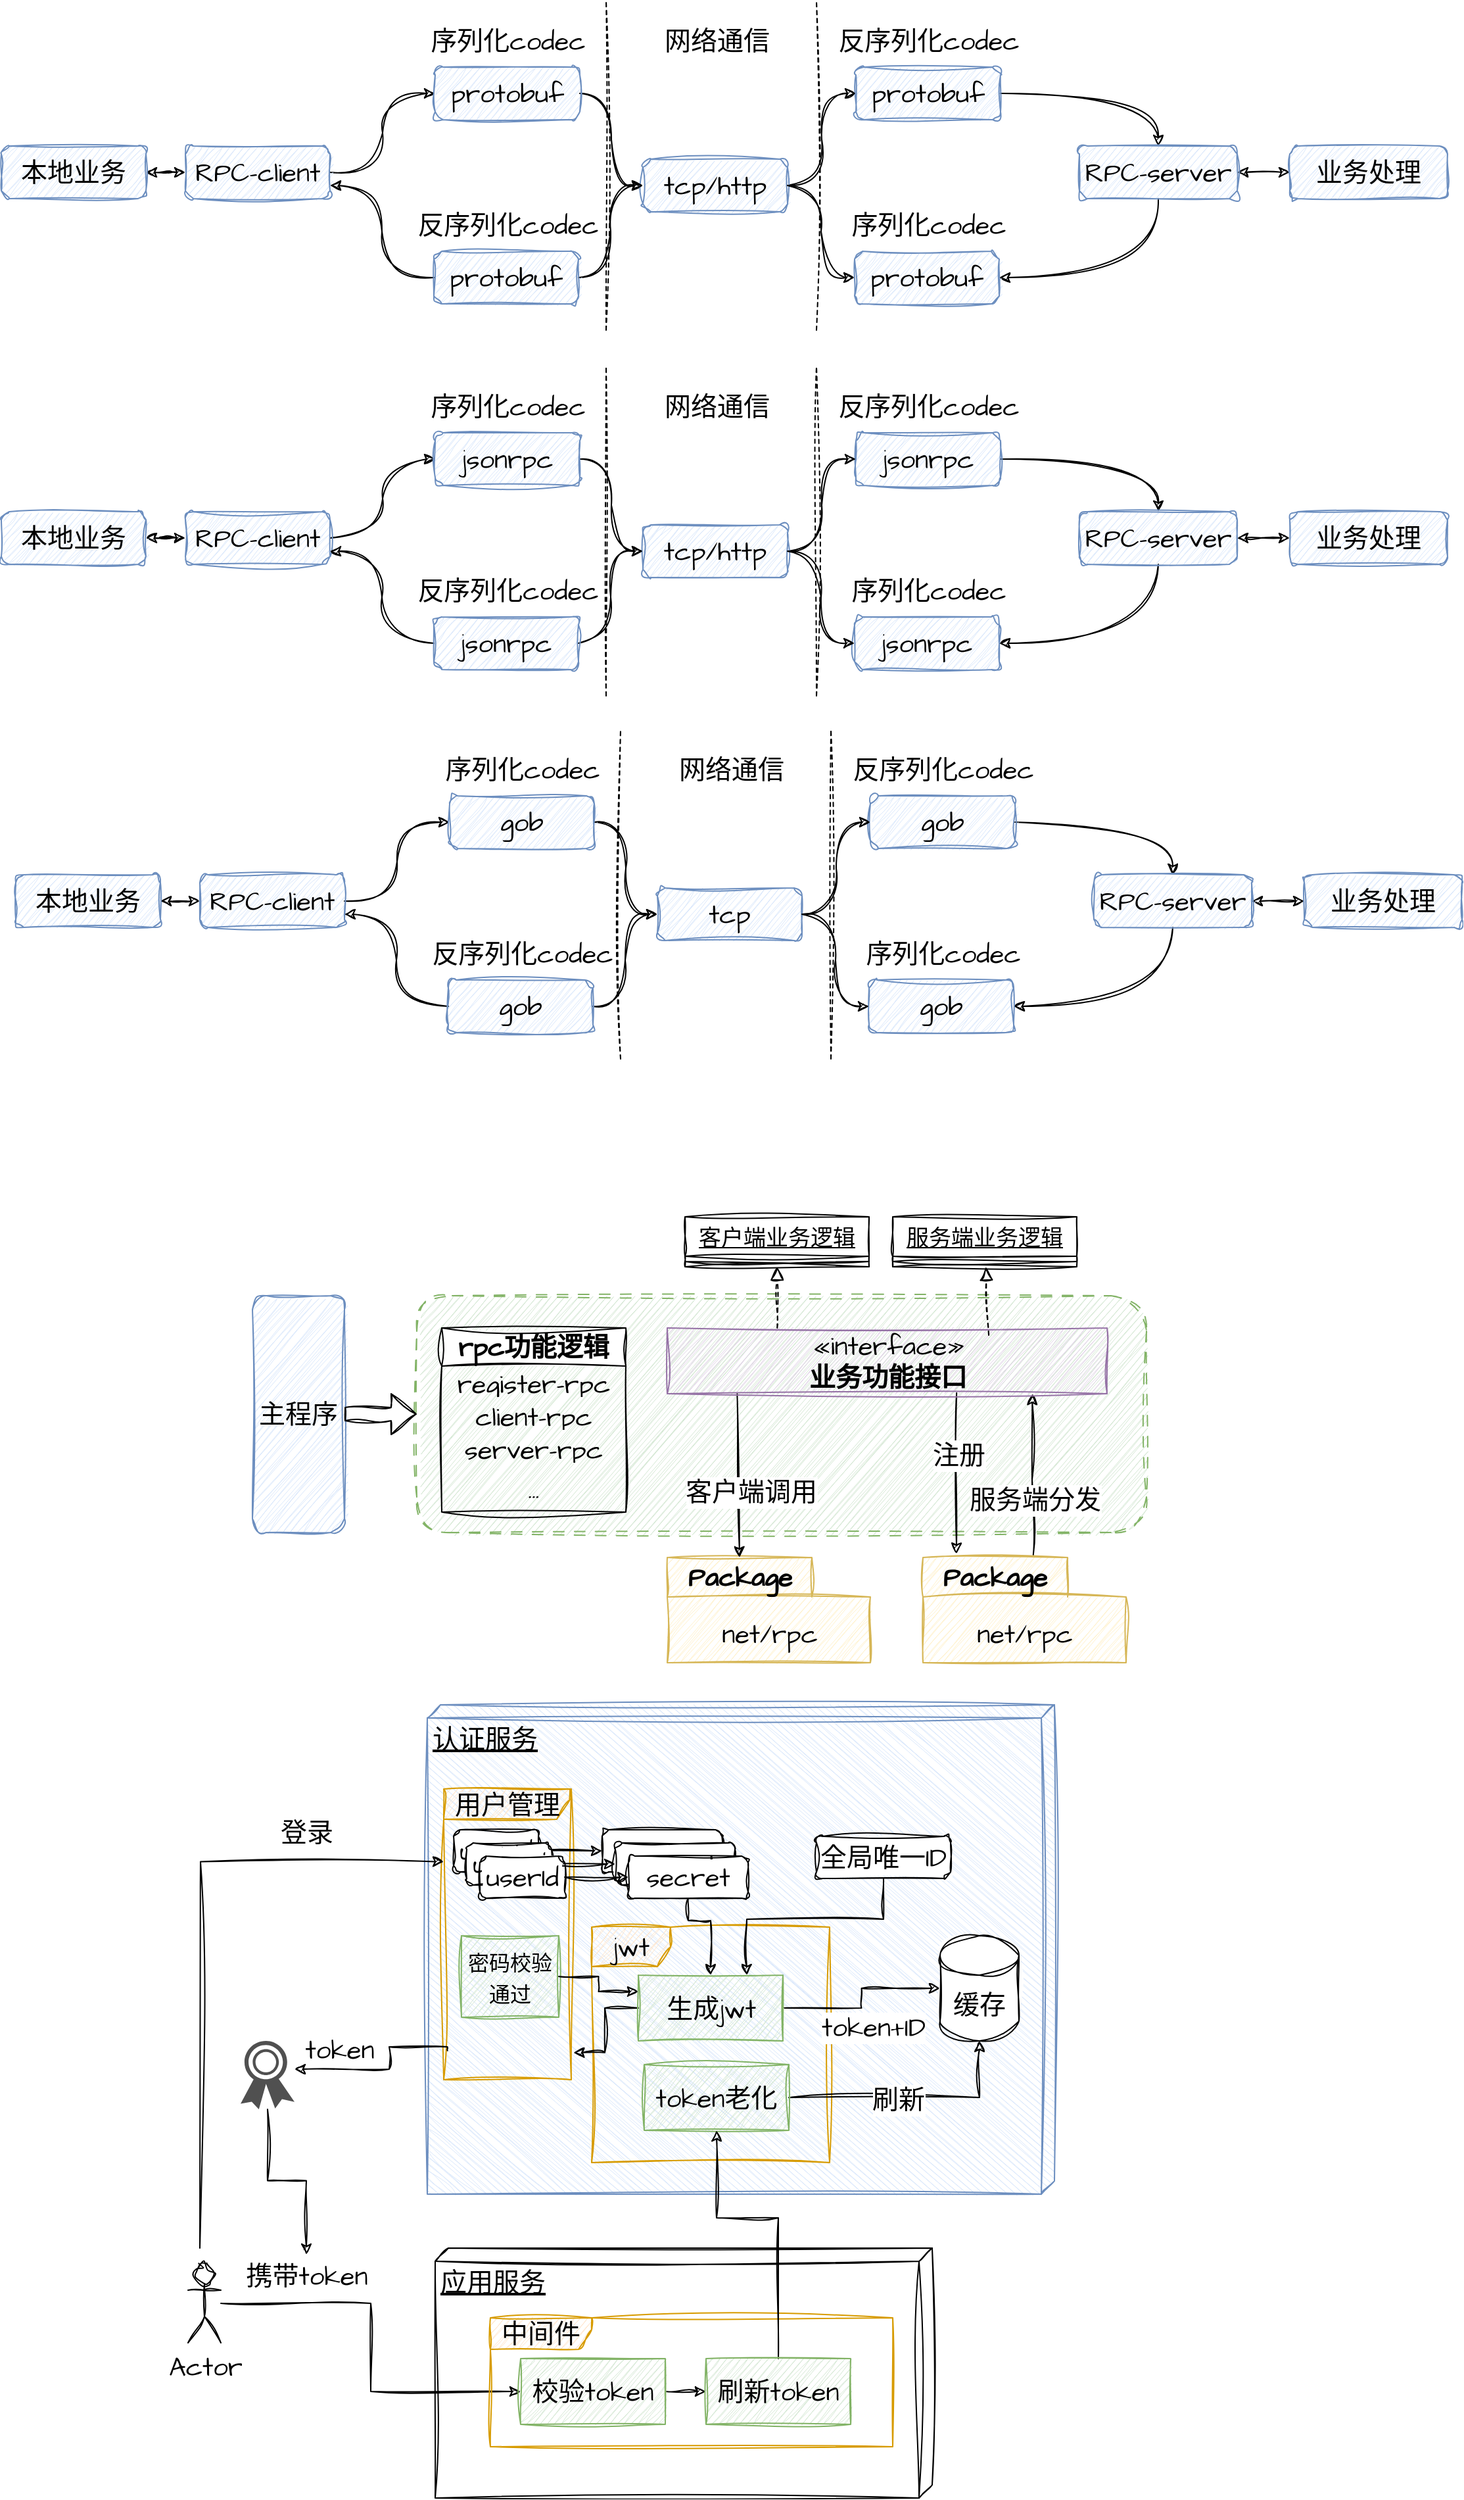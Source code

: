 <mxfile version="21.2.9" type="github">
  <diagram name="第 1 页" id="6WliwGAg-p7XzSmV7Ei2">
    <mxGraphModel dx="1025" dy="1829" grid="0" gridSize="10" guides="1" tooltips="1" connect="1" arrows="1" fold="1" page="1" pageScale="1" pageWidth="827" pageHeight="1169" math="0" shadow="0">
      <root>
        <mxCell id="0" />
        <mxCell id="1" parent="0" />
        <mxCell id="FXFVnluip6qXLuJPzOiz-140" value="认证服务" style="verticalAlign=top;align=left;spacingTop=8;spacingLeft=2;spacingRight=12;shape=cube;size=10;direction=south;fontStyle=4;html=1;whiteSpace=wrap;sketch=1;hachureGap=4;jiggle=2;curveFitting=1;fontFamily=Architects Daughter;fontSource=https%3A%2F%2Ffonts.googleapis.com%2Fcss%3Ffamily%3DArchitects%2BDaughter;fontSize=20;fillColor=#dae8fc;strokeColor=#6c8ebf;" vertex="1" parent="1">
          <mxGeometry x="333" y="821" width="477" height="372" as="geometry" />
        </mxCell>
        <mxCell id="FXFVnluip6qXLuJPzOiz-173" value="用户管理" style="shape=umlFrame;whiteSpace=wrap;html=1;pointerEvents=0;sketch=1;hachureGap=4;jiggle=2;curveFitting=1;fontFamily=Architects Daughter;fontSource=https%3A%2F%2Ffonts.googleapis.com%2Fcss%3Ffamily%3DArchitects%2BDaughter;fontSize=20;fillColor=#ffe6cc;strokeColor=#d79b00;width=96;height=23;" vertex="1" parent="1">
          <mxGeometry x="345.5" y="885" width="97" height="221" as="geometry" />
        </mxCell>
        <mxCell id="FXFVnluip6qXLuJPzOiz-70" value="" style="rounded=1;whiteSpace=wrap;html=1;sketch=1;hachureGap=4;jiggle=2;curveFitting=1;fontFamily=Architects Daughter;fontSource=https%3A%2F%2Ffonts.googleapis.com%2Fcss%3Ffamily%3DArchitects%2BDaughter;fontSize=20;dashed=1;dashPattern=8 8;fillColor=#d5e8d4;strokeColor=#82b366;" vertex="1" parent="1">
          <mxGeometry x="325" y="510" width="555" height="180" as="geometry" />
        </mxCell>
        <mxCell id="FXFVnluip6qXLuJPzOiz-6" style="edgeStyle=orthogonalEdgeStyle;rounded=0;sketch=1;hachureGap=4;jiggle=2;curveFitting=1;orthogonalLoop=1;jettySize=auto;html=1;exitX=1;exitY=0.5;exitDx=0;exitDy=0;entryX=0;entryY=0.5;entryDx=0;entryDy=0;fontFamily=Architects Daughter;fontSource=https%3A%2F%2Ffonts.googleapis.com%2Fcss%3Ffamily%3DArchitects%2BDaughter;fontSize=16;curved=1;" edge="1" parent="1" source="FXFVnluip6qXLuJPzOiz-1" target="FXFVnluip6qXLuJPzOiz-2">
          <mxGeometry relative="1" as="geometry" />
        </mxCell>
        <mxCell id="FXFVnluip6qXLuJPzOiz-32" value="" style="edgeStyle=orthogonalEdgeStyle;rounded=0;sketch=1;hachureGap=4;jiggle=2;curveFitting=1;orthogonalLoop=1;jettySize=auto;html=1;fontFamily=Architects Daughter;fontSource=https%3A%2F%2Ffonts.googleapis.com%2Fcss%3Ffamily%3DArchitects%2BDaughter;fontSize=16;startArrow=classic;startFill=1;" edge="1" parent="1" source="FXFVnluip6qXLuJPzOiz-1" target="FXFVnluip6qXLuJPzOiz-31">
          <mxGeometry relative="1" as="geometry" />
        </mxCell>
        <mxCell id="FXFVnluip6qXLuJPzOiz-1" value="RPC-client" style="rounded=1;whiteSpace=wrap;html=1;sketch=1;hachureGap=4;jiggle=2;curveFitting=1;fontFamily=Architects Daughter;fontSource=https%3A%2F%2Ffonts.googleapis.com%2Fcss%3Ffamily%3DArchitects%2BDaughter;fontSize=20;fillColor=#dae8fc;strokeColor=#6c8ebf;" vertex="1" parent="1">
          <mxGeometry x="160" y="190" width="110" height="40" as="geometry" />
        </mxCell>
        <mxCell id="FXFVnluip6qXLuJPzOiz-7" style="edgeStyle=orthogonalEdgeStyle;rounded=0;sketch=1;hachureGap=4;jiggle=2;curveFitting=1;orthogonalLoop=1;jettySize=auto;html=1;exitX=1;exitY=0.5;exitDx=0;exitDy=0;entryX=0;entryY=0.5;entryDx=0;entryDy=0;fontFamily=Architects Daughter;fontSource=https%3A%2F%2Ffonts.googleapis.com%2Fcss%3Ffamily%3DArchitects%2BDaughter;fontSize=16;curved=1;" edge="1" parent="1" source="FXFVnluip6qXLuJPzOiz-2" target="FXFVnluip6qXLuJPzOiz-5">
          <mxGeometry relative="1" as="geometry" />
        </mxCell>
        <mxCell id="FXFVnluip6qXLuJPzOiz-2" value="gob" style="rounded=1;whiteSpace=wrap;html=1;sketch=1;hachureGap=4;jiggle=2;curveFitting=1;fontFamily=Architects Daughter;fontSource=https%3A%2F%2Ffonts.googleapis.com%2Fcss%3Ffamily%3DArchitects%2BDaughter;fontSize=20;fillColor=#dae8fc;strokeColor=#6c8ebf;" vertex="1" parent="1">
          <mxGeometry x="350" y="130" width="110" height="40" as="geometry" />
        </mxCell>
        <mxCell id="FXFVnluip6qXLuJPzOiz-9" style="edgeStyle=orthogonalEdgeStyle;rounded=0;sketch=1;hachureGap=4;jiggle=2;curveFitting=1;orthogonalLoop=1;jettySize=auto;html=1;exitX=1;exitY=0.5;exitDx=0;exitDy=0;fontFamily=Architects Daughter;fontSource=https%3A%2F%2Ffonts.googleapis.com%2Fcss%3Ffamily%3DArchitects%2BDaughter;fontSize=16;curved=1;" edge="1" parent="1" source="FXFVnluip6qXLuJPzOiz-3" target="FXFVnluip6qXLuJPzOiz-4">
          <mxGeometry relative="1" as="geometry" />
        </mxCell>
        <mxCell id="FXFVnluip6qXLuJPzOiz-3" value="gob" style="rounded=1;whiteSpace=wrap;html=1;sketch=1;hachureGap=4;jiggle=2;curveFitting=1;fontFamily=Architects Daughter;fontSource=https%3A%2F%2Ffonts.googleapis.com%2Fcss%3Ffamily%3DArchitects%2BDaughter;fontSize=20;fillColor=#dae8fc;strokeColor=#6c8ebf;" vertex="1" parent="1">
          <mxGeometry x="670" y="130" width="110" height="40" as="geometry" />
        </mxCell>
        <mxCell id="FXFVnluip6qXLuJPzOiz-25" style="edgeStyle=orthogonalEdgeStyle;rounded=0;sketch=1;hachureGap=4;jiggle=2;curveFitting=1;orthogonalLoop=1;jettySize=auto;html=1;entryX=1;entryY=0.5;entryDx=0;entryDy=0;fontFamily=Architects Daughter;fontSource=https%3A%2F%2Ffonts.googleapis.com%2Fcss%3Ffamily%3DArchitects%2BDaughter;fontSize=16;curved=1;exitX=0.5;exitY=1;exitDx=0;exitDy=0;" edge="1" parent="1" source="FXFVnluip6qXLuJPzOiz-4" target="FXFVnluip6qXLuJPzOiz-22">
          <mxGeometry relative="1" as="geometry" />
        </mxCell>
        <mxCell id="FXFVnluip6qXLuJPzOiz-30" value="" style="edgeStyle=orthogonalEdgeStyle;rounded=0;sketch=1;hachureGap=4;jiggle=2;curveFitting=1;orthogonalLoop=1;jettySize=auto;html=1;fontFamily=Architects Daughter;fontSource=https%3A%2F%2Ffonts.googleapis.com%2Fcss%3Ffamily%3DArchitects%2BDaughter;fontSize=16;startArrow=classic;startFill=1;" edge="1" parent="1" source="FXFVnluip6qXLuJPzOiz-4" target="FXFVnluip6qXLuJPzOiz-29">
          <mxGeometry relative="1" as="geometry" />
        </mxCell>
        <mxCell id="FXFVnluip6qXLuJPzOiz-4" value="RPC-server" style="rounded=1;whiteSpace=wrap;html=1;sketch=1;hachureGap=4;jiggle=2;curveFitting=1;fontFamily=Architects Daughter;fontSource=https%3A%2F%2Ffonts.googleapis.com%2Fcss%3Ffamily%3DArchitects%2BDaughter;fontSize=20;fillColor=#dae8fc;strokeColor=#6c8ebf;" vertex="1" parent="1">
          <mxGeometry x="840" y="190" width="120" height="40" as="geometry" />
        </mxCell>
        <mxCell id="FXFVnluip6qXLuJPzOiz-8" style="edgeStyle=orthogonalEdgeStyle;rounded=0;sketch=1;hachureGap=4;jiggle=2;curveFitting=1;orthogonalLoop=1;jettySize=auto;html=1;exitX=1;exitY=0.5;exitDx=0;exitDy=0;fontFamily=Architects Daughter;fontSource=https%3A%2F%2Ffonts.googleapis.com%2Fcss%3Ffamily%3DArchitects%2BDaughter;fontSize=16;curved=1;entryX=0;entryY=0.5;entryDx=0;entryDy=0;" edge="1" parent="1" source="FXFVnluip6qXLuJPzOiz-5" target="FXFVnluip6qXLuJPzOiz-3">
          <mxGeometry relative="1" as="geometry" />
        </mxCell>
        <mxCell id="FXFVnluip6qXLuJPzOiz-5" value="tcp" style="rounded=1;whiteSpace=wrap;html=1;sketch=1;hachureGap=4;jiggle=2;curveFitting=1;fontFamily=Architects Daughter;fontSource=https%3A%2F%2Ffonts.googleapis.com%2Fcss%3Ffamily%3DArchitects%2BDaughter;fontSize=20;fillColor=#dae8fc;strokeColor=#6c8ebf;" vertex="1" parent="1">
          <mxGeometry x="508" y="200" width="110" height="40" as="geometry" />
        </mxCell>
        <mxCell id="FXFVnluip6qXLuJPzOiz-11" value="序列化codec" style="text;html=1;align=center;verticalAlign=middle;resizable=0;points=[];autosize=1;strokeColor=none;fillColor=none;fontSize=20;fontFamily=Architects Daughter;" vertex="1" parent="1">
          <mxGeometry x="335" y="90" width="140" height="40" as="geometry" />
        </mxCell>
        <mxCell id="FXFVnluip6qXLuJPzOiz-12" value="网络通信" style="text;html=1;align=center;verticalAlign=middle;resizable=0;points=[];autosize=1;strokeColor=none;fillColor=none;fontSize=20;fontFamily=Architects Daughter;" vertex="1" parent="1">
          <mxGeometry x="514" y="90" width="100" height="40" as="geometry" />
        </mxCell>
        <mxCell id="FXFVnluip6qXLuJPzOiz-13" value="反序列化codec" style="text;html=1;align=center;verticalAlign=middle;resizable=0;points=[];autosize=1;strokeColor=none;fillColor=none;fontSize=20;fontFamily=Architects Daughter;" vertex="1" parent="1">
          <mxGeometry x="645" y="90" width="160" height="40" as="geometry" />
        </mxCell>
        <mxCell id="FXFVnluip6qXLuJPzOiz-18" value="" style="endArrow=none;dashed=1;html=1;rounded=0;sketch=1;hachureGap=4;jiggle=2;curveFitting=1;fontFamily=Architects Daughter;fontSource=https%3A%2F%2Ffonts.googleapis.com%2Fcss%3Ffamily%3DArchitects%2BDaughter;fontSize=16;" edge="1" parent="1">
          <mxGeometry width="50" height="50" relative="1" as="geometry">
            <mxPoint x="480" y="330" as="sourcePoint" />
            <mxPoint x="480" y="80" as="targetPoint" />
          </mxGeometry>
        </mxCell>
        <mxCell id="FXFVnluip6qXLuJPzOiz-19" value="" style="endArrow=none;dashed=1;html=1;rounded=0;sketch=1;hachureGap=4;jiggle=2;curveFitting=1;fontFamily=Architects Daughter;fontSource=https%3A%2F%2Ffonts.googleapis.com%2Fcss%3Ffamily%3DArchitects%2BDaughter;fontSize=16;" edge="1" parent="1">
          <mxGeometry width="50" height="50" relative="1" as="geometry">
            <mxPoint x="640" y="330" as="sourcePoint" />
            <mxPoint x="640" y="80" as="targetPoint" />
          </mxGeometry>
        </mxCell>
        <mxCell id="FXFVnluip6qXLuJPzOiz-20" style="edgeStyle=orthogonalEdgeStyle;rounded=0;sketch=1;hachureGap=4;jiggle=2;curveFitting=1;orthogonalLoop=1;jettySize=auto;html=1;exitX=1;exitY=0.5;exitDx=0;exitDy=0;entryX=0;entryY=0.5;entryDx=0;entryDy=0;fontFamily=Architects Daughter;fontSource=https%3A%2F%2Ffonts.googleapis.com%2Fcss%3Ffamily%3DArchitects%2BDaughter;fontSize=16;curved=1;" edge="1" parent="1" source="FXFVnluip6qXLuJPzOiz-21" target="FXFVnluip6qXLuJPzOiz-5">
          <mxGeometry relative="1" as="geometry">
            <mxPoint x="508" y="290.0" as="targetPoint" />
          </mxGeometry>
        </mxCell>
        <mxCell id="FXFVnluip6qXLuJPzOiz-26" style="edgeStyle=orthogonalEdgeStyle;rounded=0;sketch=1;hachureGap=4;jiggle=2;curveFitting=1;orthogonalLoop=1;jettySize=auto;html=1;exitX=0;exitY=0.5;exitDx=0;exitDy=0;entryX=1;entryY=0.75;entryDx=0;entryDy=0;fontFamily=Architects Daughter;fontSource=https%3A%2F%2Ffonts.googleapis.com%2Fcss%3Ffamily%3DArchitects%2BDaughter;fontSize=16;curved=1;" edge="1" parent="1" source="FXFVnluip6qXLuJPzOiz-21" target="FXFVnluip6qXLuJPzOiz-1">
          <mxGeometry relative="1" as="geometry" />
        </mxCell>
        <mxCell id="FXFVnluip6qXLuJPzOiz-21" value="gob" style="rounded=1;whiteSpace=wrap;html=1;sketch=1;hachureGap=4;jiggle=2;curveFitting=1;fontFamily=Architects Daughter;fontSource=https%3A%2F%2Ffonts.googleapis.com%2Fcss%3Ffamily%3DArchitects%2BDaughter;fontSize=20;fillColor=#dae8fc;strokeColor=#6c8ebf;" vertex="1" parent="1">
          <mxGeometry x="349" y="270" width="110" height="40" as="geometry" />
        </mxCell>
        <mxCell id="FXFVnluip6qXLuJPzOiz-22" value="gob" style="rounded=1;whiteSpace=wrap;html=1;sketch=1;hachureGap=4;jiggle=2;curveFitting=1;fontFamily=Architects Daughter;fontSource=https%3A%2F%2Ffonts.googleapis.com%2Fcss%3Ffamily%3DArchitects%2BDaughter;fontSize=20;fillColor=#dae8fc;strokeColor=#6c8ebf;" vertex="1" parent="1">
          <mxGeometry x="669" y="270" width="110" height="40" as="geometry" />
        </mxCell>
        <mxCell id="FXFVnluip6qXLuJPzOiz-23" style="edgeStyle=orthogonalEdgeStyle;rounded=0;sketch=1;hachureGap=4;jiggle=2;curveFitting=1;orthogonalLoop=1;jettySize=auto;html=1;exitX=1;exitY=0.5;exitDx=0;exitDy=0;fontFamily=Architects Daughter;fontSource=https%3A%2F%2Ffonts.googleapis.com%2Fcss%3Ffamily%3DArchitects%2BDaughter;fontSize=16;curved=1;entryX=0;entryY=0.5;entryDx=0;entryDy=0;" edge="1" parent="1" source="FXFVnluip6qXLuJPzOiz-5" target="FXFVnluip6qXLuJPzOiz-22">
          <mxGeometry relative="1" as="geometry">
            <mxPoint x="618.0" y="290.0" as="sourcePoint" />
          </mxGeometry>
        </mxCell>
        <mxCell id="FXFVnluip6qXLuJPzOiz-27" value="反序列化codec" style="text;html=1;align=center;verticalAlign=middle;resizable=0;points=[];autosize=1;strokeColor=none;fillColor=none;fontSize=20;fontFamily=Architects Daughter;" vertex="1" parent="1">
          <mxGeometry x="325" y="230" width="160" height="40" as="geometry" />
        </mxCell>
        <mxCell id="FXFVnluip6qXLuJPzOiz-28" value="序列化codec" style="text;html=1;align=center;verticalAlign=middle;resizable=0;points=[];autosize=1;strokeColor=none;fillColor=none;fontSize=20;fontFamily=Architects Daughter;" vertex="1" parent="1">
          <mxGeometry x="655" y="230" width="140" height="40" as="geometry" />
        </mxCell>
        <mxCell id="FXFVnluip6qXLuJPzOiz-29" value="业务处理" style="rounded=1;whiteSpace=wrap;html=1;sketch=1;hachureGap=4;jiggle=2;curveFitting=1;fontFamily=Architects Daughter;fontSource=https%3A%2F%2Ffonts.googleapis.com%2Fcss%3Ffamily%3DArchitects%2BDaughter;fontSize=20;fillColor=#dae8fc;strokeColor=#6c8ebf;" vertex="1" parent="1">
          <mxGeometry x="1000" y="190" width="120" height="40" as="geometry" />
        </mxCell>
        <mxCell id="FXFVnluip6qXLuJPzOiz-31" value="本地业务" style="rounded=1;whiteSpace=wrap;html=1;sketch=1;hachureGap=4;jiggle=2;curveFitting=1;fontFamily=Architects Daughter;fontSource=https%3A%2F%2Ffonts.googleapis.com%2Fcss%3Ffamily%3DArchitects%2BDaughter;fontSize=20;fillColor=#dae8fc;strokeColor=#6c8ebf;" vertex="1" parent="1">
          <mxGeometry x="20" y="190" width="110" height="40" as="geometry" />
        </mxCell>
        <mxCell id="FXFVnluip6qXLuJPzOiz-33" value="" style="endArrow=block;startArrow=none;endFill=0;startFill=0;endSize=8;html=1;verticalAlign=bottom;dashed=1;labelBackgroundColor=none;rounded=0;sketch=1;hachureGap=4;jiggle=2;curveFitting=1;fontFamily=Architects Daughter;fontSource=https%3A%2F%2Ffonts.googleapis.com%2Fcss%3Ffamily%3DArchitects%2BDaughter;fontSize=16;exitX=0.25;exitY=0;exitDx=0;exitDy=0;" edge="1" parent="1" source="FXFVnluip6qXLuJPzOiz-42" target="FXFVnluip6qXLuJPzOiz-43">
          <mxGeometry width="160" relative="1" as="geometry">
            <mxPoint x="120" y="410" as="sourcePoint" />
            <mxPoint x="601.133" y="500" as="targetPoint" />
          </mxGeometry>
        </mxCell>
        <mxCell id="FXFVnluip6qXLuJPzOiz-64" style="rounded=0;sketch=1;hachureGap=4;jiggle=2;curveFitting=1;orthogonalLoop=1;jettySize=auto;html=1;exitX=0.543;exitY=-0.025;exitDx=0;exitDy=0;exitPerimeter=0;entryX=0.83;entryY=1.003;entryDx=0;entryDy=0;fontFamily=Architects Daughter;fontSource=https%3A%2F%2Ffonts.googleapis.com%2Fcss%3Ffamily%3DArchitects%2BDaughter;fontSize=16;entryPerimeter=0;" edge="1" parent="1" source="FXFVnluip6qXLuJPzOiz-66" target="FXFVnluip6qXLuJPzOiz-42">
          <mxGeometry relative="1" as="geometry">
            <Array as="points">
              <mxPoint x="793" y="650" />
            </Array>
          </mxGeometry>
        </mxCell>
        <mxCell id="FXFVnluip6qXLuJPzOiz-65" value="服务端分发" style="edgeLabel;html=1;align=center;verticalAlign=middle;resizable=0;points=[];fontSize=20;fontFamily=Architects Daughter;" vertex="1" connectable="0" parent="FXFVnluip6qXLuJPzOiz-64">
          <mxGeometry x="0.138" relative="1" as="geometry">
            <mxPoint x="2" y="27" as="offset" />
          </mxGeometry>
        </mxCell>
        <mxCell id="FXFVnluip6qXLuJPzOiz-36" value="Package" style="shape=folder;fontStyle=1;tabWidth=110;tabHeight=30;tabPosition=left;html=1;boundedLbl=1;labelInHeader=1;container=1;collapsible=0;whiteSpace=wrap;sketch=1;hachureGap=4;jiggle=2;curveFitting=1;fontFamily=Architects Daughter;fontSource=https%3A%2F%2Ffonts.googleapis.com%2Fcss%3Ffamily%3DArchitects%2BDaughter;fontSize=20;fillColor=#fff2cc;strokeColor=#d6b656;" vertex="1" parent="1">
          <mxGeometry x="515.5" y="709" width="154.5" height="80" as="geometry" />
        </mxCell>
        <mxCell id="FXFVnluip6qXLuJPzOiz-37" value="net/rpc" style="html=1;strokeColor=none;resizeWidth=1;resizeHeight=1;fillColor=none;part=1;connectable=0;allowArrows=0;deletable=0;whiteSpace=wrap;sketch=1;hachureGap=4;jiggle=2;curveFitting=1;fontFamily=Architects Daughter;fontSource=https%3A%2F%2Ffonts.googleapis.com%2Fcss%3Ffamily%3DArchitects%2BDaughter;fontSize=20;" vertex="1" parent="FXFVnluip6qXLuJPzOiz-36">
          <mxGeometry width="154.5" height="56" relative="1" as="geometry">
            <mxPoint y="30" as="offset" />
          </mxGeometry>
        </mxCell>
        <mxCell id="FXFVnluip6qXLuJPzOiz-59" style="rounded=0;sketch=1;hachureGap=4;jiggle=2;curveFitting=1;orthogonalLoop=1;jettySize=auto;html=1;exitX=0.658;exitY=0.987;exitDx=0;exitDy=0;fontFamily=Architects Daughter;fontSource=https%3A%2F%2Ffonts.googleapis.com%2Fcss%3Ffamily%3DArchitects%2BDaughter;fontSize=16;entryX=0.165;entryY=-0.035;entryDx=0;entryDy=0;entryPerimeter=0;exitPerimeter=0;" edge="1" parent="1" source="FXFVnluip6qXLuJPzOiz-42" target="FXFVnluip6qXLuJPzOiz-66">
          <mxGeometry relative="1" as="geometry">
            <mxPoint x="558" y="680" as="targetPoint" />
          </mxGeometry>
        </mxCell>
        <mxCell id="FXFVnluip6qXLuJPzOiz-60" value="注册" style="edgeLabel;html=1;align=center;verticalAlign=middle;resizable=0;points=[];fontSize=20;fontFamily=Architects Daughter;" vertex="1" connectable="0" parent="FXFVnluip6qXLuJPzOiz-59">
          <mxGeometry x="-0.229" y="1" relative="1" as="geometry">
            <mxPoint as="offset" />
          </mxGeometry>
        </mxCell>
        <mxCell id="FXFVnluip6qXLuJPzOiz-61" style="rounded=0;sketch=1;hachureGap=4;jiggle=2;curveFitting=1;orthogonalLoop=1;jettySize=auto;html=1;entryX=0;entryY=0;entryDx=55;entryDy=0;entryPerimeter=0;fontFamily=Architects Daughter;fontSource=https%3A%2F%2Ffonts.googleapis.com%2Fcss%3Ffamily%3DArchitects%2BDaughter;fontSize=16;exitX=0.159;exitY=1.003;exitDx=0;exitDy=0;exitPerimeter=0;" edge="1" parent="1" source="FXFVnluip6qXLuJPzOiz-42" target="FXFVnluip6qXLuJPzOiz-36">
          <mxGeometry relative="1" as="geometry" />
        </mxCell>
        <mxCell id="FXFVnluip6qXLuJPzOiz-62" value="客户端调用" style="edgeLabel;html=1;align=center;verticalAlign=middle;resizable=0;points=[];fontSize=20;fontFamily=Architects Daughter;" vertex="1" connectable="0" parent="FXFVnluip6qXLuJPzOiz-61">
          <mxGeometry x="-0.263" y="1" relative="1" as="geometry">
            <mxPoint x="8" y="28" as="offset" />
          </mxGeometry>
        </mxCell>
        <mxCell id="FXFVnluip6qXLuJPzOiz-42" value="«interface»&lt;br&gt;&lt;b&gt;业务功能接口&lt;/b&gt;" style="html=1;whiteSpace=wrap;sketch=1;hachureGap=4;jiggle=2;curveFitting=1;fontFamily=Architects Daughter;fontSource=https%3A%2F%2Ffonts.googleapis.com%2Fcss%3Ffamily%3DArchitects%2BDaughter;fontSize=20;fillColor=#e1d5e7;strokeColor=#9673a6;" vertex="1" parent="1">
          <mxGeometry x="515.5" y="534.5" width="334.5" height="50" as="geometry" />
        </mxCell>
        <mxCell id="FXFVnluip6qXLuJPzOiz-43" value="客户端业务逻辑" style="swimlane;fontStyle=4;align=center;verticalAlign=top;childLayout=stackLayout;horizontal=1;startSize=30;horizontalStack=0;resizeParent=1;resizeParentMax=0;resizeLast=0;collapsible=0;marginBottom=0;html=1;whiteSpace=wrap;sketch=1;hachureGap=4;jiggle=2;curveFitting=1;fontFamily=Architects Daughter;fontSource=https%3A%2F%2Ffonts.googleapis.com%2Fcss%3Ffamily%3DArchitects%2BDaughter;fontSize=17;" vertex="1" parent="1">
          <mxGeometry x="529" y="450" width="140" height="38" as="geometry" />
        </mxCell>
        <mxCell id="FXFVnluip6qXLuJPzOiz-45" value="" style="line;strokeWidth=1;fillColor=none;align=left;verticalAlign=middle;spacingTop=-1;spacingLeft=3;spacingRight=3;rotatable=0;labelPosition=right;points=[];portConstraint=eastwest;sketch=1;hachureGap=4;jiggle=2;curveFitting=1;fontFamily=Architects Daughter;fontSource=https%3A%2F%2Ffonts.googleapis.com%2Fcss%3Ffamily%3DArchitects%2BDaughter;fontSize=20;" vertex="1" parent="FXFVnluip6qXLuJPzOiz-43">
          <mxGeometry y="30" width="140" height="8" as="geometry" />
        </mxCell>
        <mxCell id="FXFVnluip6qXLuJPzOiz-49" value="服务端业务逻辑" style="swimlane;fontStyle=4;align=center;verticalAlign=top;childLayout=stackLayout;horizontal=1;startSize=30;horizontalStack=0;resizeParent=1;resizeParentMax=0;resizeLast=0;collapsible=0;marginBottom=0;html=1;whiteSpace=wrap;sketch=1;hachureGap=4;jiggle=2;curveFitting=1;fontFamily=Architects Daughter;fontSource=https%3A%2F%2Ffonts.googleapis.com%2Fcss%3Ffamily%3DArchitects%2BDaughter;fontSize=17;" vertex="1" parent="1">
          <mxGeometry x="687" y="450" width="140" height="38" as="geometry" />
        </mxCell>
        <mxCell id="FXFVnluip6qXLuJPzOiz-50" value="" style="line;strokeWidth=1;fillColor=none;align=left;verticalAlign=middle;spacingTop=-1;spacingLeft=3;spacingRight=3;rotatable=0;labelPosition=right;points=[];portConstraint=eastwest;sketch=1;hachureGap=4;jiggle=2;curveFitting=1;fontFamily=Architects Daughter;fontSource=https%3A%2F%2Ffonts.googleapis.com%2Fcss%3Ffamily%3DArchitects%2BDaughter;fontSize=20;" vertex="1" parent="FXFVnluip6qXLuJPzOiz-49">
          <mxGeometry y="30" width="140" height="8" as="geometry" />
        </mxCell>
        <mxCell id="FXFVnluip6qXLuJPzOiz-51" value="" style="endArrow=block;startArrow=none;endFill=0;startFill=0;endSize=8;html=1;verticalAlign=bottom;dashed=1;labelBackgroundColor=none;rounded=0;sketch=1;hachureGap=4;jiggle=2;curveFitting=1;fontFamily=Architects Daughter;fontSource=https%3A%2F%2Ffonts.googleapis.com%2Fcss%3Ffamily%3DArchitects%2BDaughter;fontSize=16;exitX=0.731;exitY=0.11;exitDx=0;exitDy=0;exitPerimeter=0;" edge="1" parent="1" source="FXFVnluip6qXLuJPzOiz-42" target="FXFVnluip6qXLuJPzOiz-49">
          <mxGeometry width="160" relative="1" as="geometry">
            <mxPoint x="611" y="545" as="sourcePoint" />
            <mxPoint x="609" y="498" as="targetPoint" />
          </mxGeometry>
        </mxCell>
        <mxCell id="FXFVnluip6qXLuJPzOiz-52" value="主程序" style="rounded=1;whiteSpace=wrap;html=1;sketch=1;hachureGap=4;jiggle=2;curveFitting=1;fontFamily=Architects Daughter;fontSource=https%3A%2F%2Ffonts.googleapis.com%2Fcss%3Ffamily%3DArchitects%2BDaughter;fontSize=20;fillColor=#dae8fc;strokeColor=#6c8ebf;" vertex="1" parent="1">
          <mxGeometry x="200" y="510" width="70" height="180" as="geometry" />
        </mxCell>
        <mxCell id="FXFVnluip6qXLuJPzOiz-53" value="rpc功能逻辑" style="swimlane;fontStyle=1;align=center;verticalAlign=middle;childLayout=stackLayout;horizontal=1;startSize=29;horizontalStack=0;resizeParent=1;resizeParentMax=0;resizeLast=0;collapsible=0;marginBottom=0;html=1;whiteSpace=wrap;sketch=1;hachureGap=4;jiggle=2;curveFitting=1;fontFamily=Architects Daughter;fontSource=https%3A%2F%2Ffonts.googleapis.com%2Fcss%3Ffamily%3DArchitects%2BDaughter;fontSize=20;" vertex="1" parent="1">
          <mxGeometry x="344" y="534.5" width="140" height="140" as="geometry" />
        </mxCell>
        <mxCell id="FXFVnluip6qXLuJPzOiz-54" value="register-rpc" style="text;html=1;strokeColor=none;fillColor=none;align=center;verticalAlign=middle;spacingLeft=4;spacingRight=4;overflow=hidden;rotatable=0;points=[[0,0.5],[1,0.5]];portConstraint=eastwest;whiteSpace=wrap;fontSize=20;fontFamily=Architects Daughter;" vertex="1" parent="FXFVnluip6qXLuJPzOiz-53">
          <mxGeometry y="29" width="140" height="25" as="geometry" />
        </mxCell>
        <mxCell id="FXFVnluip6qXLuJPzOiz-58" value="client-rpc" style="text;html=1;strokeColor=none;fillColor=none;align=center;verticalAlign=middle;spacingLeft=4;spacingRight=4;overflow=hidden;rotatable=0;points=[[0,0.5],[1,0.5]];portConstraint=eastwest;whiteSpace=wrap;fontSize=20;fontFamily=Architects Daughter;" vertex="1" parent="FXFVnluip6qXLuJPzOiz-53">
          <mxGeometry y="54" width="140" height="25" as="geometry" />
        </mxCell>
        <mxCell id="FXFVnluip6qXLuJPzOiz-63" value="server-rpc" style="text;html=1;strokeColor=none;fillColor=none;align=center;verticalAlign=middle;spacingLeft=4;spacingRight=4;overflow=hidden;rotatable=0;points=[[0,0.5],[1,0.5]];portConstraint=eastwest;whiteSpace=wrap;fontSize=20;fontFamily=Architects Daughter;" vertex="1" parent="FXFVnluip6qXLuJPzOiz-53">
          <mxGeometry y="79" width="140" height="25" as="geometry" />
        </mxCell>
        <mxCell id="FXFVnluip6qXLuJPzOiz-56" value="..." style="text;html=1;strokeColor=none;fillColor=none;align=center;verticalAlign=middle;spacingLeft=4;spacingRight=4;overflow=hidden;rotatable=0;points=[[0,0.5],[1,0.5]];portConstraint=eastwest;whiteSpace=wrap;fontSize=20;fontFamily=Architects Daughter;" vertex="1" parent="FXFVnluip6qXLuJPzOiz-53">
          <mxGeometry y="104" width="140" height="36" as="geometry" />
        </mxCell>
        <mxCell id="FXFVnluip6qXLuJPzOiz-66" value="Package" style="shape=folder;fontStyle=1;tabWidth=110;tabHeight=30;tabPosition=left;html=1;boundedLbl=1;labelInHeader=1;container=1;collapsible=0;whiteSpace=wrap;sketch=1;hachureGap=4;jiggle=2;curveFitting=1;fontFamily=Architects Daughter;fontSource=https%3A%2F%2Ffonts.googleapis.com%2Fcss%3Ffamily%3DArchitects%2BDaughter;fontSize=20;fillColor=#fff2cc;strokeColor=#d6b656;" vertex="1" parent="1">
          <mxGeometry x="710" y="709" width="154.5" height="80" as="geometry" />
        </mxCell>
        <mxCell id="FXFVnluip6qXLuJPzOiz-67" value="net/rpc" style="html=1;strokeColor=none;resizeWidth=1;resizeHeight=1;fillColor=none;part=1;connectable=0;allowArrows=0;deletable=0;whiteSpace=wrap;sketch=1;hachureGap=4;jiggle=2;curveFitting=1;fontFamily=Architects Daughter;fontSource=https%3A%2F%2Ffonts.googleapis.com%2Fcss%3Ffamily%3DArchitects%2BDaughter;fontSize=20;" vertex="1" parent="FXFVnluip6qXLuJPzOiz-66">
          <mxGeometry width="154.5" height="56" relative="1" as="geometry">
            <mxPoint y="30" as="offset" />
          </mxGeometry>
        </mxCell>
        <mxCell id="FXFVnluip6qXLuJPzOiz-72" value="" style="shape=flexArrow;endArrow=classic;html=1;rounded=0;sketch=1;hachureGap=4;jiggle=2;curveFitting=1;fontFamily=Architects Daughter;fontSource=https%3A%2F%2Ffonts.googleapis.com%2Fcss%3Ffamily%3DArchitects%2BDaughter;fontSize=16;exitX=1;exitY=0.5;exitDx=0;exitDy=0;entryX=0;entryY=0.5;entryDx=0;entryDy=0;" edge="1" parent="1" source="FXFVnluip6qXLuJPzOiz-52" target="FXFVnluip6qXLuJPzOiz-70">
          <mxGeometry width="50" height="50" relative="1" as="geometry">
            <mxPoint x="230" y="800" as="sourcePoint" />
            <mxPoint x="280" y="750" as="targetPoint" />
          </mxGeometry>
        </mxCell>
        <mxCell id="FXFVnluip6qXLuJPzOiz-73" style="edgeStyle=orthogonalEdgeStyle;rounded=0;sketch=1;hachureGap=4;jiggle=2;curveFitting=1;orthogonalLoop=1;jettySize=auto;html=1;exitX=1;exitY=0.5;exitDx=0;exitDy=0;entryX=0;entryY=0.5;entryDx=0;entryDy=0;fontFamily=Architects Daughter;fontSource=https%3A%2F%2Ffonts.googleapis.com%2Fcss%3Ffamily%3DArchitects%2BDaughter;fontSize=16;curved=1;" edge="1" parent="1" source="FXFVnluip6qXLuJPzOiz-75" target="FXFVnluip6qXLuJPzOiz-77">
          <mxGeometry relative="1" as="geometry" />
        </mxCell>
        <mxCell id="FXFVnluip6qXLuJPzOiz-74" value="" style="edgeStyle=orthogonalEdgeStyle;rounded=0;sketch=1;hachureGap=4;jiggle=2;curveFitting=1;orthogonalLoop=1;jettySize=auto;html=1;fontFamily=Architects Daughter;fontSource=https%3A%2F%2Ffonts.googleapis.com%2Fcss%3Ffamily%3DArchitects%2BDaughter;fontSize=16;startArrow=classic;startFill=1;" edge="1" parent="1" source="FXFVnluip6qXLuJPzOiz-75" target="FXFVnluip6qXLuJPzOiz-98">
          <mxGeometry relative="1" as="geometry" />
        </mxCell>
        <mxCell id="FXFVnluip6qXLuJPzOiz-75" value="RPC-client" style="rounded=1;whiteSpace=wrap;html=1;sketch=1;hachureGap=4;jiggle=2;curveFitting=1;fontFamily=Architects Daughter;fontSource=https%3A%2F%2Ffonts.googleapis.com%2Fcss%3Ffamily%3DArchitects%2BDaughter;fontSize=20;fillColor=#dae8fc;strokeColor=#6c8ebf;" vertex="1" parent="1">
          <mxGeometry x="149" y="-86" width="110" height="40" as="geometry" />
        </mxCell>
        <mxCell id="FXFVnluip6qXLuJPzOiz-76" style="edgeStyle=orthogonalEdgeStyle;rounded=0;sketch=1;hachureGap=4;jiggle=2;curveFitting=1;orthogonalLoop=1;jettySize=auto;html=1;exitX=1;exitY=0.5;exitDx=0;exitDy=0;entryX=0;entryY=0.5;entryDx=0;entryDy=0;fontFamily=Architects Daughter;fontSource=https%3A%2F%2Ffonts.googleapis.com%2Fcss%3Ffamily%3DArchitects%2BDaughter;fontSize=16;curved=1;" edge="1" parent="1" source="FXFVnluip6qXLuJPzOiz-77" target="FXFVnluip6qXLuJPzOiz-84">
          <mxGeometry relative="1" as="geometry" />
        </mxCell>
        <mxCell id="FXFVnluip6qXLuJPzOiz-77" value="jsonrpc" style="rounded=1;whiteSpace=wrap;html=1;sketch=1;hachureGap=4;jiggle=2;curveFitting=1;fontFamily=Architects Daughter;fontSource=https%3A%2F%2Ffonts.googleapis.com%2Fcss%3Ffamily%3DArchitects%2BDaughter;fontSize=20;fillColor=#dae8fc;strokeColor=#6c8ebf;" vertex="1" parent="1">
          <mxGeometry x="339" y="-146" width="110" height="40" as="geometry" />
        </mxCell>
        <mxCell id="FXFVnluip6qXLuJPzOiz-78" style="edgeStyle=orthogonalEdgeStyle;rounded=0;sketch=1;hachureGap=4;jiggle=2;curveFitting=1;orthogonalLoop=1;jettySize=auto;html=1;exitX=1;exitY=0.5;exitDx=0;exitDy=0;fontFamily=Architects Daughter;fontSource=https%3A%2F%2Ffonts.googleapis.com%2Fcss%3Ffamily%3DArchitects%2BDaughter;fontSize=16;curved=1;" edge="1" parent="1" source="FXFVnluip6qXLuJPzOiz-79" target="FXFVnluip6qXLuJPzOiz-82">
          <mxGeometry relative="1" as="geometry" />
        </mxCell>
        <mxCell id="FXFVnluip6qXLuJPzOiz-79" value="jsonrpc" style="rounded=1;whiteSpace=wrap;html=1;sketch=1;hachureGap=4;jiggle=2;curveFitting=1;fontFamily=Architects Daughter;fontSource=https%3A%2F%2Ffonts.googleapis.com%2Fcss%3Ffamily%3DArchitects%2BDaughter;fontSize=20;fillColor=#dae8fc;strokeColor=#6c8ebf;" vertex="1" parent="1">
          <mxGeometry x="659" y="-146" width="110" height="40" as="geometry" />
        </mxCell>
        <mxCell id="FXFVnluip6qXLuJPzOiz-80" style="edgeStyle=orthogonalEdgeStyle;rounded=0;sketch=1;hachureGap=4;jiggle=2;curveFitting=1;orthogonalLoop=1;jettySize=auto;html=1;entryX=1;entryY=0.5;entryDx=0;entryDy=0;fontFamily=Architects Daughter;fontSource=https%3A%2F%2Ffonts.googleapis.com%2Fcss%3Ffamily%3DArchitects%2BDaughter;fontSize=16;curved=1;exitX=0.5;exitY=1;exitDx=0;exitDy=0;" edge="1" parent="1" source="FXFVnluip6qXLuJPzOiz-82" target="FXFVnluip6qXLuJPzOiz-93">
          <mxGeometry relative="1" as="geometry" />
        </mxCell>
        <mxCell id="FXFVnluip6qXLuJPzOiz-81" value="" style="edgeStyle=orthogonalEdgeStyle;rounded=0;sketch=1;hachureGap=4;jiggle=2;curveFitting=1;orthogonalLoop=1;jettySize=auto;html=1;fontFamily=Architects Daughter;fontSource=https%3A%2F%2Ffonts.googleapis.com%2Fcss%3Ffamily%3DArchitects%2BDaughter;fontSize=16;startArrow=classic;startFill=1;" edge="1" parent="1" source="FXFVnluip6qXLuJPzOiz-82" target="FXFVnluip6qXLuJPzOiz-97">
          <mxGeometry relative="1" as="geometry" />
        </mxCell>
        <mxCell id="FXFVnluip6qXLuJPzOiz-82" value="RPC-server" style="rounded=1;whiteSpace=wrap;html=1;sketch=1;hachureGap=4;jiggle=2;curveFitting=1;fontFamily=Architects Daughter;fontSource=https%3A%2F%2Ffonts.googleapis.com%2Fcss%3Ffamily%3DArchitects%2BDaughter;fontSize=20;fillColor=#dae8fc;strokeColor=#6c8ebf;" vertex="1" parent="1">
          <mxGeometry x="829" y="-86" width="120" height="40" as="geometry" />
        </mxCell>
        <mxCell id="FXFVnluip6qXLuJPzOiz-83" style="edgeStyle=orthogonalEdgeStyle;rounded=0;sketch=1;hachureGap=4;jiggle=2;curveFitting=1;orthogonalLoop=1;jettySize=auto;html=1;exitX=1;exitY=0.5;exitDx=0;exitDy=0;fontFamily=Architects Daughter;fontSource=https%3A%2F%2Ffonts.googleapis.com%2Fcss%3Ffamily%3DArchitects%2BDaughter;fontSize=16;curved=1;entryX=0;entryY=0.5;entryDx=0;entryDy=0;" edge="1" parent="1" source="FXFVnluip6qXLuJPzOiz-84" target="FXFVnluip6qXLuJPzOiz-79">
          <mxGeometry relative="1" as="geometry" />
        </mxCell>
        <mxCell id="FXFVnluip6qXLuJPzOiz-84" value="tcp/http" style="rounded=1;whiteSpace=wrap;html=1;sketch=1;hachureGap=4;jiggle=2;curveFitting=1;fontFamily=Architects Daughter;fontSource=https%3A%2F%2Ffonts.googleapis.com%2Fcss%3Ffamily%3DArchitects%2BDaughter;fontSize=20;fillColor=#dae8fc;strokeColor=#6c8ebf;" vertex="1" parent="1">
          <mxGeometry x="497" y="-76" width="110" height="40" as="geometry" />
        </mxCell>
        <mxCell id="FXFVnluip6qXLuJPzOiz-85" value="序列化codec" style="text;html=1;align=center;verticalAlign=middle;resizable=0;points=[];autosize=1;strokeColor=none;fillColor=none;fontSize=20;fontFamily=Architects Daughter;" vertex="1" parent="1">
          <mxGeometry x="324" y="-186" width="140" height="40" as="geometry" />
        </mxCell>
        <mxCell id="FXFVnluip6qXLuJPzOiz-86" value="网络通信" style="text;html=1;align=center;verticalAlign=middle;resizable=0;points=[];autosize=1;strokeColor=none;fillColor=none;fontSize=20;fontFamily=Architects Daughter;" vertex="1" parent="1">
          <mxGeometry x="503" y="-186" width="100" height="40" as="geometry" />
        </mxCell>
        <mxCell id="FXFVnluip6qXLuJPzOiz-87" value="反序列化codec" style="text;html=1;align=center;verticalAlign=middle;resizable=0;points=[];autosize=1;strokeColor=none;fillColor=none;fontSize=20;fontFamily=Architects Daughter;" vertex="1" parent="1">
          <mxGeometry x="634" y="-186" width="160" height="40" as="geometry" />
        </mxCell>
        <mxCell id="FXFVnluip6qXLuJPzOiz-88" value="" style="endArrow=none;dashed=1;html=1;rounded=0;sketch=1;hachureGap=4;jiggle=2;curveFitting=1;fontFamily=Architects Daughter;fontSource=https%3A%2F%2Ffonts.googleapis.com%2Fcss%3Ffamily%3DArchitects%2BDaughter;fontSize=16;" edge="1" parent="1">
          <mxGeometry width="50" height="50" relative="1" as="geometry">
            <mxPoint x="469" y="54" as="sourcePoint" />
            <mxPoint x="469" y="-196" as="targetPoint" />
          </mxGeometry>
        </mxCell>
        <mxCell id="FXFVnluip6qXLuJPzOiz-89" value="" style="endArrow=none;dashed=1;html=1;rounded=0;sketch=1;hachureGap=4;jiggle=2;curveFitting=1;fontFamily=Architects Daughter;fontSource=https%3A%2F%2Ffonts.googleapis.com%2Fcss%3Ffamily%3DArchitects%2BDaughter;fontSize=16;" edge="1" parent="1">
          <mxGeometry width="50" height="50" relative="1" as="geometry">
            <mxPoint x="629" y="54" as="sourcePoint" />
            <mxPoint x="629" y="-196" as="targetPoint" />
          </mxGeometry>
        </mxCell>
        <mxCell id="FXFVnluip6qXLuJPzOiz-90" style="edgeStyle=orthogonalEdgeStyle;rounded=0;sketch=1;hachureGap=4;jiggle=2;curveFitting=1;orthogonalLoop=1;jettySize=auto;html=1;exitX=1;exitY=0.5;exitDx=0;exitDy=0;entryX=0;entryY=0.5;entryDx=0;entryDy=0;fontFamily=Architects Daughter;fontSource=https%3A%2F%2Ffonts.googleapis.com%2Fcss%3Ffamily%3DArchitects%2BDaughter;fontSize=16;curved=1;" edge="1" parent="1" source="FXFVnluip6qXLuJPzOiz-92" target="FXFVnluip6qXLuJPzOiz-84">
          <mxGeometry relative="1" as="geometry">
            <mxPoint x="497" y="14.0" as="targetPoint" />
          </mxGeometry>
        </mxCell>
        <mxCell id="FXFVnluip6qXLuJPzOiz-91" style="edgeStyle=orthogonalEdgeStyle;rounded=0;sketch=1;hachureGap=4;jiggle=2;curveFitting=1;orthogonalLoop=1;jettySize=auto;html=1;exitX=0;exitY=0.5;exitDx=0;exitDy=0;entryX=1;entryY=0.75;entryDx=0;entryDy=0;fontFamily=Architects Daughter;fontSource=https%3A%2F%2Ffonts.googleapis.com%2Fcss%3Ffamily%3DArchitects%2BDaughter;fontSize=16;curved=1;" edge="1" parent="1" source="FXFVnluip6qXLuJPzOiz-92" target="FXFVnluip6qXLuJPzOiz-75">
          <mxGeometry relative="1" as="geometry" />
        </mxCell>
        <mxCell id="FXFVnluip6qXLuJPzOiz-92" value="jsonrpc" style="rounded=1;whiteSpace=wrap;html=1;sketch=1;hachureGap=4;jiggle=2;curveFitting=1;fontFamily=Architects Daughter;fontSource=https%3A%2F%2Ffonts.googleapis.com%2Fcss%3Ffamily%3DArchitects%2BDaughter;fontSize=20;fillColor=#dae8fc;strokeColor=#6c8ebf;" vertex="1" parent="1">
          <mxGeometry x="338" y="-6" width="110" height="40" as="geometry" />
        </mxCell>
        <mxCell id="FXFVnluip6qXLuJPzOiz-93" value="jsonrpc" style="rounded=1;whiteSpace=wrap;html=1;sketch=1;hachureGap=4;jiggle=2;curveFitting=1;fontFamily=Architects Daughter;fontSource=https%3A%2F%2Ffonts.googleapis.com%2Fcss%3Ffamily%3DArchitects%2BDaughter;fontSize=20;fillColor=#dae8fc;strokeColor=#6c8ebf;" vertex="1" parent="1">
          <mxGeometry x="658" y="-6" width="110" height="40" as="geometry" />
        </mxCell>
        <mxCell id="FXFVnluip6qXLuJPzOiz-94" style="edgeStyle=orthogonalEdgeStyle;rounded=0;sketch=1;hachureGap=4;jiggle=2;curveFitting=1;orthogonalLoop=1;jettySize=auto;html=1;exitX=1;exitY=0.5;exitDx=0;exitDy=0;fontFamily=Architects Daughter;fontSource=https%3A%2F%2Ffonts.googleapis.com%2Fcss%3Ffamily%3DArchitects%2BDaughter;fontSize=16;curved=1;entryX=0;entryY=0.5;entryDx=0;entryDy=0;" edge="1" parent="1" source="FXFVnluip6qXLuJPzOiz-84" target="FXFVnluip6qXLuJPzOiz-93">
          <mxGeometry relative="1" as="geometry">
            <mxPoint x="607.0" y="14.0" as="sourcePoint" />
          </mxGeometry>
        </mxCell>
        <mxCell id="FXFVnluip6qXLuJPzOiz-95" value="反序列化codec" style="text;html=1;align=center;verticalAlign=middle;resizable=0;points=[];autosize=1;strokeColor=none;fillColor=none;fontSize=20;fontFamily=Architects Daughter;" vertex="1" parent="1">
          <mxGeometry x="314" y="-46" width="160" height="40" as="geometry" />
        </mxCell>
        <mxCell id="FXFVnluip6qXLuJPzOiz-96" value="序列化codec" style="text;html=1;align=center;verticalAlign=middle;resizable=0;points=[];autosize=1;strokeColor=none;fillColor=none;fontSize=20;fontFamily=Architects Daughter;" vertex="1" parent="1">
          <mxGeometry x="644" y="-46" width="140" height="40" as="geometry" />
        </mxCell>
        <mxCell id="FXFVnluip6qXLuJPzOiz-97" value="业务处理" style="rounded=1;whiteSpace=wrap;html=1;sketch=1;hachureGap=4;jiggle=2;curveFitting=1;fontFamily=Architects Daughter;fontSource=https%3A%2F%2Ffonts.googleapis.com%2Fcss%3Ffamily%3DArchitects%2BDaughter;fontSize=20;fillColor=#dae8fc;strokeColor=#6c8ebf;" vertex="1" parent="1">
          <mxGeometry x="989" y="-86" width="120" height="40" as="geometry" />
        </mxCell>
        <mxCell id="FXFVnluip6qXLuJPzOiz-98" value="本地业务" style="rounded=1;whiteSpace=wrap;html=1;sketch=1;hachureGap=4;jiggle=2;curveFitting=1;fontFamily=Architects Daughter;fontSource=https%3A%2F%2Ffonts.googleapis.com%2Fcss%3Ffamily%3DArchitects%2BDaughter;fontSize=20;fillColor=#dae8fc;strokeColor=#6c8ebf;" vertex="1" parent="1">
          <mxGeometry x="9" y="-86" width="110" height="40" as="geometry" />
        </mxCell>
        <mxCell id="FXFVnluip6qXLuJPzOiz-99" style="edgeStyle=orthogonalEdgeStyle;rounded=0;sketch=1;hachureGap=4;jiggle=2;curveFitting=1;orthogonalLoop=1;jettySize=auto;html=1;exitX=1;exitY=0.5;exitDx=0;exitDy=0;entryX=0;entryY=0.5;entryDx=0;entryDy=0;fontFamily=Architects Daughter;fontSource=https%3A%2F%2Ffonts.googleapis.com%2Fcss%3Ffamily%3DArchitects%2BDaughter;fontSize=16;curved=1;" edge="1" parent="1" source="FXFVnluip6qXLuJPzOiz-101" target="FXFVnluip6qXLuJPzOiz-103">
          <mxGeometry relative="1" as="geometry" />
        </mxCell>
        <mxCell id="FXFVnluip6qXLuJPzOiz-100" value="" style="edgeStyle=orthogonalEdgeStyle;rounded=0;sketch=1;hachureGap=4;jiggle=2;curveFitting=1;orthogonalLoop=1;jettySize=auto;html=1;fontFamily=Architects Daughter;fontSource=https%3A%2F%2Ffonts.googleapis.com%2Fcss%3Ffamily%3DArchitects%2BDaughter;fontSize=16;startArrow=classic;startFill=1;" edge="1" parent="1" source="FXFVnluip6qXLuJPzOiz-101" target="FXFVnluip6qXLuJPzOiz-124">
          <mxGeometry relative="1" as="geometry" />
        </mxCell>
        <mxCell id="FXFVnluip6qXLuJPzOiz-101" value="RPC-client" style="rounded=1;whiteSpace=wrap;html=1;sketch=1;hachureGap=4;jiggle=2;curveFitting=1;fontFamily=Architects Daughter;fontSource=https%3A%2F%2Ffonts.googleapis.com%2Fcss%3Ffamily%3DArchitects%2BDaughter;fontSize=20;fillColor=#dae8fc;strokeColor=#6c8ebf;" vertex="1" parent="1">
          <mxGeometry x="149" y="-364" width="110" height="40" as="geometry" />
        </mxCell>
        <mxCell id="FXFVnluip6qXLuJPzOiz-102" style="edgeStyle=orthogonalEdgeStyle;rounded=0;sketch=1;hachureGap=4;jiggle=2;curveFitting=1;orthogonalLoop=1;jettySize=auto;html=1;exitX=1;exitY=0.5;exitDx=0;exitDy=0;entryX=0;entryY=0.5;entryDx=0;entryDy=0;fontFamily=Architects Daughter;fontSource=https%3A%2F%2Ffonts.googleapis.com%2Fcss%3Ffamily%3DArchitects%2BDaughter;fontSize=16;curved=1;" edge="1" parent="1" source="FXFVnluip6qXLuJPzOiz-103" target="FXFVnluip6qXLuJPzOiz-110">
          <mxGeometry relative="1" as="geometry" />
        </mxCell>
        <mxCell id="FXFVnluip6qXLuJPzOiz-103" value="protobuf" style="rounded=1;whiteSpace=wrap;html=1;sketch=1;hachureGap=4;jiggle=2;curveFitting=1;fontFamily=Architects Daughter;fontSource=https%3A%2F%2Ffonts.googleapis.com%2Fcss%3Ffamily%3DArchitects%2BDaughter;fontSize=20;fillColor=#dae8fc;strokeColor=#6c8ebf;" vertex="1" parent="1">
          <mxGeometry x="339" y="-424" width="110" height="40" as="geometry" />
        </mxCell>
        <mxCell id="FXFVnluip6qXLuJPzOiz-104" style="edgeStyle=orthogonalEdgeStyle;rounded=0;sketch=1;hachureGap=4;jiggle=2;curveFitting=1;orthogonalLoop=1;jettySize=auto;html=1;exitX=1;exitY=0.5;exitDx=0;exitDy=0;fontFamily=Architects Daughter;fontSource=https%3A%2F%2Ffonts.googleapis.com%2Fcss%3Ffamily%3DArchitects%2BDaughter;fontSize=16;curved=1;" edge="1" parent="1" source="FXFVnluip6qXLuJPzOiz-105" target="FXFVnluip6qXLuJPzOiz-108">
          <mxGeometry relative="1" as="geometry" />
        </mxCell>
        <mxCell id="FXFVnluip6qXLuJPzOiz-105" value="protobuf" style="rounded=1;whiteSpace=wrap;html=1;sketch=1;hachureGap=4;jiggle=2;curveFitting=1;fontFamily=Architects Daughter;fontSource=https%3A%2F%2Ffonts.googleapis.com%2Fcss%3Ffamily%3DArchitects%2BDaughter;fontSize=20;fillColor=#dae8fc;strokeColor=#6c8ebf;" vertex="1" parent="1">
          <mxGeometry x="659" y="-424" width="110" height="40" as="geometry" />
        </mxCell>
        <mxCell id="FXFVnluip6qXLuJPzOiz-106" style="edgeStyle=orthogonalEdgeStyle;rounded=0;sketch=1;hachureGap=4;jiggle=2;curveFitting=1;orthogonalLoop=1;jettySize=auto;html=1;entryX=1;entryY=0.5;entryDx=0;entryDy=0;fontFamily=Architects Daughter;fontSource=https%3A%2F%2Ffonts.googleapis.com%2Fcss%3Ffamily%3DArchitects%2BDaughter;fontSize=16;curved=1;exitX=0.5;exitY=1;exitDx=0;exitDy=0;" edge="1" parent="1" source="FXFVnluip6qXLuJPzOiz-108" target="FXFVnluip6qXLuJPzOiz-119">
          <mxGeometry relative="1" as="geometry" />
        </mxCell>
        <mxCell id="FXFVnluip6qXLuJPzOiz-107" value="" style="edgeStyle=orthogonalEdgeStyle;rounded=0;sketch=1;hachureGap=4;jiggle=2;curveFitting=1;orthogonalLoop=1;jettySize=auto;html=1;fontFamily=Architects Daughter;fontSource=https%3A%2F%2Ffonts.googleapis.com%2Fcss%3Ffamily%3DArchitects%2BDaughter;fontSize=16;startArrow=classic;startFill=1;" edge="1" parent="1" source="FXFVnluip6qXLuJPzOiz-108" target="FXFVnluip6qXLuJPzOiz-123">
          <mxGeometry relative="1" as="geometry" />
        </mxCell>
        <mxCell id="FXFVnluip6qXLuJPzOiz-108" value="RPC-server" style="rounded=1;whiteSpace=wrap;html=1;sketch=1;hachureGap=4;jiggle=2;curveFitting=1;fontFamily=Architects Daughter;fontSource=https%3A%2F%2Ffonts.googleapis.com%2Fcss%3Ffamily%3DArchitects%2BDaughter;fontSize=20;fillColor=#dae8fc;strokeColor=#6c8ebf;" vertex="1" parent="1">
          <mxGeometry x="829" y="-364" width="120" height="40" as="geometry" />
        </mxCell>
        <mxCell id="FXFVnluip6qXLuJPzOiz-109" style="edgeStyle=orthogonalEdgeStyle;rounded=0;sketch=1;hachureGap=4;jiggle=2;curveFitting=1;orthogonalLoop=1;jettySize=auto;html=1;exitX=1;exitY=0.5;exitDx=0;exitDy=0;fontFamily=Architects Daughter;fontSource=https%3A%2F%2Ffonts.googleapis.com%2Fcss%3Ffamily%3DArchitects%2BDaughter;fontSize=16;curved=1;entryX=0;entryY=0.5;entryDx=0;entryDy=0;" edge="1" parent="1" source="FXFVnluip6qXLuJPzOiz-110" target="FXFVnluip6qXLuJPzOiz-105">
          <mxGeometry relative="1" as="geometry" />
        </mxCell>
        <mxCell id="FXFVnluip6qXLuJPzOiz-110" value="tcp/http" style="rounded=1;whiteSpace=wrap;html=1;sketch=1;hachureGap=4;jiggle=2;curveFitting=1;fontFamily=Architects Daughter;fontSource=https%3A%2F%2Ffonts.googleapis.com%2Fcss%3Ffamily%3DArchitects%2BDaughter;fontSize=20;fillColor=#dae8fc;strokeColor=#6c8ebf;" vertex="1" parent="1">
          <mxGeometry x="497" y="-354" width="110" height="40" as="geometry" />
        </mxCell>
        <mxCell id="FXFVnluip6qXLuJPzOiz-111" value="序列化codec" style="text;html=1;align=center;verticalAlign=middle;resizable=0;points=[];autosize=1;strokeColor=none;fillColor=none;fontSize=20;fontFamily=Architects Daughter;" vertex="1" parent="1">
          <mxGeometry x="324" y="-464" width="140" height="40" as="geometry" />
        </mxCell>
        <mxCell id="FXFVnluip6qXLuJPzOiz-112" value="网络通信" style="text;html=1;align=center;verticalAlign=middle;resizable=0;points=[];autosize=1;strokeColor=none;fillColor=none;fontSize=20;fontFamily=Architects Daughter;" vertex="1" parent="1">
          <mxGeometry x="503" y="-464" width="100" height="40" as="geometry" />
        </mxCell>
        <mxCell id="FXFVnluip6qXLuJPzOiz-113" value="反序列化codec" style="text;html=1;align=center;verticalAlign=middle;resizable=0;points=[];autosize=1;strokeColor=none;fillColor=none;fontSize=20;fontFamily=Architects Daughter;" vertex="1" parent="1">
          <mxGeometry x="634" y="-464" width="160" height="40" as="geometry" />
        </mxCell>
        <mxCell id="FXFVnluip6qXLuJPzOiz-114" value="" style="endArrow=none;dashed=1;html=1;rounded=0;sketch=1;hachureGap=4;jiggle=2;curveFitting=1;fontFamily=Architects Daughter;fontSource=https%3A%2F%2Ffonts.googleapis.com%2Fcss%3Ffamily%3DArchitects%2BDaughter;fontSize=16;" edge="1" parent="1">
          <mxGeometry width="50" height="50" relative="1" as="geometry">
            <mxPoint x="469" y="-224" as="sourcePoint" />
            <mxPoint x="469" y="-474" as="targetPoint" />
          </mxGeometry>
        </mxCell>
        <mxCell id="FXFVnluip6qXLuJPzOiz-115" value="" style="endArrow=none;dashed=1;html=1;rounded=0;sketch=1;hachureGap=4;jiggle=2;curveFitting=1;fontFamily=Architects Daughter;fontSource=https%3A%2F%2Ffonts.googleapis.com%2Fcss%3Ffamily%3DArchitects%2BDaughter;fontSize=16;" edge="1" parent="1">
          <mxGeometry width="50" height="50" relative="1" as="geometry">
            <mxPoint x="629" y="-224" as="sourcePoint" />
            <mxPoint x="629" y="-474" as="targetPoint" />
          </mxGeometry>
        </mxCell>
        <mxCell id="FXFVnluip6qXLuJPzOiz-116" style="edgeStyle=orthogonalEdgeStyle;rounded=0;sketch=1;hachureGap=4;jiggle=2;curveFitting=1;orthogonalLoop=1;jettySize=auto;html=1;exitX=1;exitY=0.5;exitDx=0;exitDy=0;entryX=0;entryY=0.5;entryDx=0;entryDy=0;fontFamily=Architects Daughter;fontSource=https%3A%2F%2Ffonts.googleapis.com%2Fcss%3Ffamily%3DArchitects%2BDaughter;fontSize=16;curved=1;" edge="1" parent="1" source="FXFVnluip6qXLuJPzOiz-118" target="FXFVnluip6qXLuJPzOiz-110">
          <mxGeometry relative="1" as="geometry">
            <mxPoint x="497" y="-264.0" as="targetPoint" />
          </mxGeometry>
        </mxCell>
        <mxCell id="FXFVnluip6qXLuJPzOiz-117" style="edgeStyle=orthogonalEdgeStyle;rounded=0;sketch=1;hachureGap=4;jiggle=2;curveFitting=1;orthogonalLoop=1;jettySize=auto;html=1;exitX=0;exitY=0.5;exitDx=0;exitDy=0;entryX=1;entryY=0.75;entryDx=0;entryDy=0;fontFamily=Architects Daughter;fontSource=https%3A%2F%2Ffonts.googleapis.com%2Fcss%3Ffamily%3DArchitects%2BDaughter;fontSize=16;curved=1;" edge="1" parent="1" source="FXFVnluip6qXLuJPzOiz-118" target="FXFVnluip6qXLuJPzOiz-101">
          <mxGeometry relative="1" as="geometry" />
        </mxCell>
        <mxCell id="FXFVnluip6qXLuJPzOiz-118" value="protobuf" style="rounded=1;whiteSpace=wrap;html=1;sketch=1;hachureGap=4;jiggle=2;curveFitting=1;fontFamily=Architects Daughter;fontSource=https%3A%2F%2Ffonts.googleapis.com%2Fcss%3Ffamily%3DArchitects%2BDaughter;fontSize=20;fillColor=#dae8fc;strokeColor=#6c8ebf;" vertex="1" parent="1">
          <mxGeometry x="338" y="-284" width="110" height="40" as="geometry" />
        </mxCell>
        <mxCell id="FXFVnluip6qXLuJPzOiz-119" value="protobuf" style="rounded=1;whiteSpace=wrap;html=1;sketch=1;hachureGap=4;jiggle=2;curveFitting=1;fontFamily=Architects Daughter;fontSource=https%3A%2F%2Ffonts.googleapis.com%2Fcss%3Ffamily%3DArchitects%2BDaughter;fontSize=20;fillColor=#dae8fc;strokeColor=#6c8ebf;" vertex="1" parent="1">
          <mxGeometry x="658" y="-284" width="110" height="40" as="geometry" />
        </mxCell>
        <mxCell id="FXFVnluip6qXLuJPzOiz-120" style="edgeStyle=orthogonalEdgeStyle;rounded=0;sketch=1;hachureGap=4;jiggle=2;curveFitting=1;orthogonalLoop=1;jettySize=auto;html=1;exitX=1;exitY=0.5;exitDx=0;exitDy=0;fontFamily=Architects Daughter;fontSource=https%3A%2F%2Ffonts.googleapis.com%2Fcss%3Ffamily%3DArchitects%2BDaughter;fontSize=16;curved=1;entryX=0;entryY=0.5;entryDx=0;entryDy=0;" edge="1" parent="1" source="FXFVnluip6qXLuJPzOiz-110" target="FXFVnluip6qXLuJPzOiz-119">
          <mxGeometry relative="1" as="geometry">
            <mxPoint x="607.0" y="-264.0" as="sourcePoint" />
          </mxGeometry>
        </mxCell>
        <mxCell id="FXFVnluip6qXLuJPzOiz-121" value="反序列化codec" style="text;html=1;align=center;verticalAlign=middle;resizable=0;points=[];autosize=1;strokeColor=none;fillColor=none;fontSize=20;fontFamily=Architects Daughter;" vertex="1" parent="1">
          <mxGeometry x="314" y="-324" width="160" height="40" as="geometry" />
        </mxCell>
        <mxCell id="FXFVnluip6qXLuJPzOiz-122" value="序列化codec" style="text;html=1;align=center;verticalAlign=middle;resizable=0;points=[];autosize=1;strokeColor=none;fillColor=none;fontSize=20;fontFamily=Architects Daughter;" vertex="1" parent="1">
          <mxGeometry x="644" y="-324" width="140" height="40" as="geometry" />
        </mxCell>
        <mxCell id="FXFVnluip6qXLuJPzOiz-123" value="业务处理" style="rounded=1;whiteSpace=wrap;html=1;sketch=1;hachureGap=4;jiggle=2;curveFitting=1;fontFamily=Architects Daughter;fontSource=https%3A%2F%2Ffonts.googleapis.com%2Fcss%3Ffamily%3DArchitects%2BDaughter;fontSize=20;fillColor=#dae8fc;strokeColor=#6c8ebf;" vertex="1" parent="1">
          <mxGeometry x="989" y="-364" width="120" height="40" as="geometry" />
        </mxCell>
        <mxCell id="FXFVnluip6qXLuJPzOiz-124" value="本地业务" style="rounded=1;whiteSpace=wrap;html=1;sketch=1;hachureGap=4;jiggle=2;curveFitting=1;fontFamily=Architects Daughter;fontSource=https%3A%2F%2Ffonts.googleapis.com%2Fcss%3Ffamily%3DArchitects%2BDaughter;fontSize=20;fillColor=#dae8fc;strokeColor=#6c8ebf;" vertex="1" parent="1">
          <mxGeometry x="9" y="-364" width="110" height="40" as="geometry" />
        </mxCell>
        <mxCell id="FXFVnluip6qXLuJPzOiz-143" value="应用服务" style="verticalAlign=top;align=left;spacingTop=8;spacingLeft=2;spacingRight=12;shape=cube;size=10;direction=south;fontStyle=4;html=1;whiteSpace=wrap;sketch=1;hachureGap=4;jiggle=2;curveFitting=1;fontFamily=Architects Daughter;fontSource=https%3A%2F%2Ffonts.googleapis.com%2Fcss%3Ffamily%3DArchitects%2BDaughter;fontSize=20;" vertex="1" parent="1">
          <mxGeometry x="339" y="1234" width="378" height="190" as="geometry" />
        </mxCell>
        <mxCell id="FXFVnluip6qXLuJPzOiz-144" value="jwt" style="shape=umlFrame;whiteSpace=wrap;html=1;pointerEvents=0;sketch=1;hachureGap=4;jiggle=2;curveFitting=1;fontFamily=Architects Daughter;fontSource=https%3A%2F%2Ffonts.googleapis.com%2Fcss%3Ffamily%3DArchitects%2BDaughter;fontSize=20;fillColor=#ffe6cc;strokeColor=#d79b00;" vertex="1" parent="1">
          <mxGeometry x="458" y="990" width="181" height="179" as="geometry" />
        </mxCell>
        <mxCell id="FXFVnluip6qXLuJPzOiz-147" style="edgeStyle=orthogonalEdgeStyle;rounded=0;sketch=1;hachureGap=4;jiggle=2;curveFitting=1;orthogonalLoop=1;jettySize=auto;html=1;exitX=1;exitY=0.5;exitDx=0;exitDy=0;entryX=0;entryY=0.5;entryDx=0;entryDy=0;entryPerimeter=0;fontFamily=Architects Daughter;fontSource=https%3A%2F%2Ffonts.googleapis.com%2Fcss%3Ffamily%3DArchitects%2BDaughter;fontSize=16;" edge="1" parent="1" source="FXFVnluip6qXLuJPzOiz-145" target="FXFVnluip6qXLuJPzOiz-146">
          <mxGeometry relative="1" as="geometry" />
        </mxCell>
        <mxCell id="FXFVnluip6qXLuJPzOiz-156" value="token+ID" style="edgeLabel;html=1;align=center;verticalAlign=middle;resizable=0;points=[];fontSize=20;fontFamily=Architects Daughter;" vertex="1" connectable="0" parent="FXFVnluip6qXLuJPzOiz-147">
          <mxGeometry x="0.362" y="3" relative="1" as="geometry">
            <mxPoint x="-8" y="32" as="offset" />
          </mxGeometry>
        </mxCell>
        <mxCell id="FXFVnluip6qXLuJPzOiz-160" style="edgeStyle=orthogonalEdgeStyle;rounded=0;sketch=1;hachureGap=4;jiggle=2;curveFitting=1;orthogonalLoop=1;jettySize=auto;html=1;exitX=0.029;exitY=0.9;exitDx=0;exitDy=0;fontFamily=Architects Daughter;fontSource=https%3A%2F%2Ffonts.googleapis.com%2Fcss%3Ffamily%3DArchitects%2BDaughter;fontSize=16;exitPerimeter=0;" edge="1" parent="1" source="FXFVnluip6qXLuJPzOiz-173" target="FXFVnluip6qXLuJPzOiz-157">
          <mxGeometry relative="1" as="geometry">
            <Array as="points">
              <mxPoint x="348" y="1081" />
              <mxPoint x="304" y="1081" />
              <mxPoint x="304" y="1098" />
            </Array>
          </mxGeometry>
        </mxCell>
        <mxCell id="FXFVnluip6qXLuJPzOiz-176" style="edgeStyle=orthogonalEdgeStyle;rounded=0;sketch=1;hachureGap=4;jiggle=2;curveFitting=1;orthogonalLoop=1;jettySize=auto;html=1;exitX=0;exitY=0.5;exitDx=0;exitDy=0;entryX=1.017;entryY=0.907;entryDx=0;entryDy=0;entryPerimeter=0;fontFamily=Architects Daughter;fontSource=https%3A%2F%2Ffonts.googleapis.com%2Fcss%3Ffamily%3DArchitects%2BDaughter;fontSize=16;" edge="1" parent="1" source="FXFVnluip6qXLuJPzOiz-145" target="FXFVnluip6qXLuJPzOiz-173">
          <mxGeometry relative="1" as="geometry" />
        </mxCell>
        <mxCell id="FXFVnluip6qXLuJPzOiz-145" value="生成jwt" style="html=1;whiteSpace=wrap;sketch=1;hachureGap=4;jiggle=2;curveFitting=1;fontFamily=Architects Daughter;fontSource=https%3A%2F%2Ffonts.googleapis.com%2Fcss%3Ffamily%3DArchitects%2BDaughter;fontSize=20;fillColor=#d5e8d4;strokeColor=#82b366;" vertex="1" parent="1">
          <mxGeometry x="493.5" y="1026.5" width="110" height="50" as="geometry" />
        </mxCell>
        <mxCell id="FXFVnluip6qXLuJPzOiz-142" value="" style="edgeStyle=orthogonalEdgeStyle;rounded=0;sketch=1;hachureGap=4;jiggle=2;curveFitting=1;orthogonalLoop=1;jettySize=auto;html=1;fontFamily=Architects Daughter;fontSource=https%3A%2F%2Ffonts.googleapis.com%2Fcss%3Ffamily%3DArchitects%2BDaughter;fontSize=16;endArrow=none;endFill=0;startArrow=classic;startFill=1;exitX=0;exitY=0.25;exitDx=0;exitDy=0;" edge="1" parent="1" source="FXFVnluip6qXLuJPzOiz-173">
          <mxGeometry relative="1" as="geometry">
            <mxPoint x="160" y="1234" as="targetPoint" />
          </mxGeometry>
        </mxCell>
        <mxCell id="FXFVnluip6qXLuJPzOiz-146" value="缓存" style="shape=cylinder3;whiteSpace=wrap;html=1;boundedLbl=1;backgroundOutline=1;size=15;sketch=1;hachureGap=4;jiggle=2;curveFitting=1;fontFamily=Architects Daughter;fontSource=https%3A%2F%2Ffonts.googleapis.com%2Fcss%3Ffamily%3DArchitects%2BDaughter;fontSize=20;" vertex="1" parent="1">
          <mxGeometry x="723" y="996.5" width="60" height="80" as="geometry" />
        </mxCell>
        <mxCell id="FXFVnluip6qXLuJPzOiz-170" style="edgeStyle=orthogonalEdgeStyle;rounded=0;sketch=1;hachureGap=4;jiggle=2;curveFitting=1;orthogonalLoop=1;jettySize=auto;html=1;exitX=1;exitY=0.5;exitDx=0;exitDy=0;entryX=0.5;entryY=1;entryDx=0;entryDy=0;entryPerimeter=0;fontFamily=Architects Daughter;fontSource=https%3A%2F%2Ffonts.googleapis.com%2Fcss%3Ffamily%3DArchitects%2BDaughter;fontSize=16;" edge="1" parent="1" source="FXFVnluip6qXLuJPzOiz-148" target="FXFVnluip6qXLuJPzOiz-146">
          <mxGeometry relative="1" as="geometry" />
        </mxCell>
        <mxCell id="FXFVnluip6qXLuJPzOiz-171" value="刷新" style="edgeLabel;html=1;align=center;verticalAlign=middle;resizable=0;points=[];fontSize=20;fontFamily=Architects Daughter;" vertex="1" connectable="0" parent="FXFVnluip6qXLuJPzOiz-170">
          <mxGeometry x="-0.117" relative="1" as="geometry">
            <mxPoint y="1" as="offset" />
          </mxGeometry>
        </mxCell>
        <mxCell id="FXFVnluip6qXLuJPzOiz-148" value="token老化" style="html=1;whiteSpace=wrap;sketch=1;hachureGap=4;jiggle=2;curveFitting=1;fontFamily=Architects Daughter;fontSource=https%3A%2F%2Ffonts.googleapis.com%2Fcss%3Ffamily%3DArchitects%2BDaughter;fontSize=20;fillColor=#d5e8d4;strokeColor=#82b366;" vertex="1" parent="1">
          <mxGeometry x="498" y="1094.5" width="110" height="50" as="geometry" />
        </mxCell>
        <mxCell id="FXFVnluip6qXLuJPzOiz-150" value="secret" style="rounded=1;whiteSpace=wrap;html=1;sketch=1;hachureGap=4;jiggle=2;curveFitting=1;fontFamily=Architects Daughter;fontSource=https%3A%2F%2Ffonts.googleapis.com%2Fcss%3Ffamily%3DArchitects%2BDaughter;fontSize=20;" vertex="1" parent="1">
          <mxGeometry x="466" y="916" width="91" height="32" as="geometry" />
        </mxCell>
        <mxCell id="FXFVnluip6qXLuJPzOiz-151" value="secret" style="rounded=1;whiteSpace=wrap;html=1;sketch=1;hachureGap=4;jiggle=2;curveFitting=1;fontFamily=Architects Daughter;fontSource=https%3A%2F%2Ffonts.googleapis.com%2Fcss%3Ffamily%3DArchitects%2BDaughter;fontSize=20;" vertex="1" parent="1">
          <mxGeometry x="476" y="926" width="91" height="32" as="geometry" />
        </mxCell>
        <mxCell id="FXFVnluip6qXLuJPzOiz-153" style="edgeStyle=orthogonalEdgeStyle;rounded=0;sketch=1;hachureGap=4;jiggle=2;curveFitting=1;orthogonalLoop=1;jettySize=auto;html=1;exitX=0.5;exitY=1;exitDx=0;exitDy=0;entryX=0.5;entryY=0;entryDx=0;entryDy=0;fontFamily=Architects Daughter;fontSource=https%3A%2F%2Ffonts.googleapis.com%2Fcss%3Ffamily%3DArchitects%2BDaughter;fontSize=16;" edge="1" parent="1" source="FXFVnluip6qXLuJPzOiz-152" target="FXFVnluip6qXLuJPzOiz-145">
          <mxGeometry relative="1" as="geometry">
            <Array as="points">
              <mxPoint x="532" y="985" />
              <mxPoint x="548" y="985" />
            </Array>
          </mxGeometry>
        </mxCell>
        <mxCell id="FXFVnluip6qXLuJPzOiz-152" value="secret" style="rounded=1;whiteSpace=wrap;html=1;sketch=1;hachureGap=4;jiggle=2;curveFitting=1;fontFamily=Architects Daughter;fontSource=https%3A%2F%2Ffonts.googleapis.com%2Fcss%3Ffamily%3DArchitects%2BDaughter;fontSize=20;" vertex="1" parent="1">
          <mxGeometry x="486" y="936" width="91" height="32" as="geometry" />
        </mxCell>
        <mxCell id="FXFVnluip6qXLuJPzOiz-155" style="edgeStyle=orthogonalEdgeStyle;rounded=0;sketch=1;hachureGap=4;jiggle=2;curveFitting=1;orthogonalLoop=1;jettySize=auto;html=1;exitX=0.5;exitY=1;exitDx=0;exitDy=0;entryX=0.75;entryY=0;entryDx=0;entryDy=0;fontFamily=Architects Daughter;fontSource=https%3A%2F%2Ffonts.googleapis.com%2Fcss%3Ffamily%3DArchitects%2BDaughter;fontSize=16;" edge="1" parent="1" source="FXFVnluip6qXLuJPzOiz-154" target="FXFVnluip6qXLuJPzOiz-145">
          <mxGeometry relative="1" as="geometry">
            <Array as="points">
              <mxPoint x="680" y="984" />
              <mxPoint x="576" y="984" />
            </Array>
          </mxGeometry>
        </mxCell>
        <mxCell id="FXFVnluip6qXLuJPzOiz-154" value="全局唯一ID" style="rounded=1;whiteSpace=wrap;html=1;sketch=1;hachureGap=4;jiggle=2;curveFitting=1;fontFamily=Architects Daughter;fontSource=https%3A%2F%2Ffonts.googleapis.com%2Fcss%3Ffamily%3DArchitects%2BDaughter;fontSize=20;" vertex="1" parent="1">
          <mxGeometry x="629" y="921" width="102" height="32" as="geometry" />
        </mxCell>
        <mxCell id="FXFVnluip6qXLuJPzOiz-172" style="edgeStyle=orthogonalEdgeStyle;rounded=0;sketch=1;hachureGap=4;jiggle=2;curveFitting=1;orthogonalLoop=1;jettySize=auto;html=1;entryX=0.5;entryY=0.056;entryDx=0;entryDy=0;entryPerimeter=0;fontFamily=Architects Daughter;fontSource=https%3A%2F%2Ffonts.googleapis.com%2Fcss%3Ffamily%3DArchitects%2BDaughter;fontSize=16;" edge="1" parent="1" source="FXFVnluip6qXLuJPzOiz-157" target="FXFVnluip6qXLuJPzOiz-165">
          <mxGeometry relative="1" as="geometry" />
        </mxCell>
        <mxCell id="FXFVnluip6qXLuJPzOiz-157" value="" style="sketch=0;pointerEvents=1;shadow=0;dashed=0;html=1;strokeColor=none;fillColor=#505050;labelPosition=center;verticalLabelPosition=bottom;verticalAlign=top;outlineConnect=0;align=center;shape=mxgraph.office.security.token;hachureGap=4;jiggle=2;curveFitting=1;fontFamily=Architects Daughter;fontSource=https%3A%2F%2Ffonts.googleapis.com%2Fcss%3Ffamily%3DArchitects%2BDaughter;fontSize=20;" vertex="1" parent="1">
          <mxGeometry x="191" y="1076.5" width="41" height="52" as="geometry" />
        </mxCell>
        <mxCell id="FXFVnluip6qXLuJPzOiz-158" value="登录" style="text;html=1;align=center;verticalAlign=middle;resizable=0;points=[];autosize=1;strokeColor=none;fillColor=none;fontSize=20;fontFamily=Architects Daughter;" vertex="1" parent="1">
          <mxGeometry x="212" y="900" width="58" height="36" as="geometry" />
        </mxCell>
        <mxCell id="FXFVnluip6qXLuJPzOiz-161" value="token" style="text;html=1;align=center;verticalAlign=middle;resizable=0;points=[];autosize=1;strokeColor=none;fillColor=none;fontSize=20;fontFamily=Architects Daughter;" vertex="1" parent="1">
          <mxGeometry x="231" y="1065" width="70" height="36" as="geometry" />
        </mxCell>
        <mxCell id="FXFVnluip6qXLuJPzOiz-164" style="edgeStyle=orthogonalEdgeStyle;rounded=0;sketch=1;hachureGap=4;jiggle=2;curveFitting=1;orthogonalLoop=1;jettySize=auto;html=1;fontFamily=Architects Daughter;fontSource=https%3A%2F%2Ffonts.googleapis.com%2Fcss%3Ffamily%3DArchitects%2BDaughter;fontSize=16;entryX=0;entryY=0.5;entryDx=0;entryDy=0;" edge="1" parent="1" source="FXFVnluip6qXLuJPzOiz-162" target="FXFVnluip6qXLuJPzOiz-166">
          <mxGeometry relative="1" as="geometry" />
        </mxCell>
        <mxCell id="FXFVnluip6qXLuJPzOiz-162" value="Actor" style="shape=umlActor;verticalLabelPosition=bottom;verticalAlign=top;html=1;outlineConnect=0;sketch=1;hachureGap=4;jiggle=2;curveFitting=1;fontFamily=Architects Daughter;fontSource=https%3A%2F%2Ffonts.googleapis.com%2Fcss%3Ffamily%3DArchitects%2BDaughter;fontSize=20;" vertex="1" parent="1">
          <mxGeometry x="151" y="1246" width="25" height="60" as="geometry" />
        </mxCell>
        <mxCell id="FXFVnluip6qXLuJPzOiz-163" value="中间件" style="shape=umlFrame;whiteSpace=wrap;html=1;pointerEvents=0;sketch=1;hachureGap=4;jiggle=2;curveFitting=1;fontFamily=Architects Daughter;fontSource=https%3A%2F%2Ffonts.googleapis.com%2Fcss%3Ffamily%3DArchitects%2BDaughter;fontSize=20;fillColor=#ffe6cc;strokeColor=#d79b00;width=77;height=24;" vertex="1" parent="1">
          <mxGeometry x="381" y="1287" width="306" height="98" as="geometry" />
        </mxCell>
        <mxCell id="FXFVnluip6qXLuJPzOiz-165" value="携带token" style="text;html=1;align=center;verticalAlign=middle;resizable=0;points=[];autosize=1;strokeColor=none;fillColor=none;fontSize=20;fontFamily=Architects Daughter;" vertex="1" parent="1">
          <mxGeometry x="186" y="1237" width="110" height="36" as="geometry" />
        </mxCell>
        <mxCell id="FXFVnluip6qXLuJPzOiz-169" style="edgeStyle=orthogonalEdgeStyle;rounded=0;sketch=1;hachureGap=4;jiggle=2;curveFitting=1;orthogonalLoop=1;jettySize=auto;html=1;exitX=1;exitY=0.5;exitDx=0;exitDy=0;entryX=0;entryY=0.5;entryDx=0;entryDy=0;fontFamily=Architects Daughter;fontSource=https%3A%2F%2Ffonts.googleapis.com%2Fcss%3Ffamily%3DArchitects%2BDaughter;fontSize=16;" edge="1" parent="1" source="FXFVnluip6qXLuJPzOiz-166" target="FXFVnluip6qXLuJPzOiz-167">
          <mxGeometry relative="1" as="geometry" />
        </mxCell>
        <mxCell id="FXFVnluip6qXLuJPzOiz-166" value="校验token" style="html=1;whiteSpace=wrap;sketch=1;hachureGap=4;jiggle=2;curveFitting=1;fontFamily=Architects Daughter;fontSource=https%3A%2F%2Ffonts.googleapis.com%2Fcss%3Ffamily%3DArchitects%2BDaughter;fontSize=20;fillColor=#d5e8d4;strokeColor=#82b366;" vertex="1" parent="1">
          <mxGeometry x="404" y="1318" width="110" height="50" as="geometry" />
        </mxCell>
        <mxCell id="FXFVnluip6qXLuJPzOiz-168" style="edgeStyle=orthogonalEdgeStyle;rounded=0;sketch=1;hachureGap=4;jiggle=2;curveFitting=1;orthogonalLoop=1;jettySize=auto;html=1;entryX=0.5;entryY=1;entryDx=0;entryDy=0;fontFamily=Architects Daughter;fontSource=https%3A%2F%2Ffonts.googleapis.com%2Fcss%3Ffamily%3DArchitects%2BDaughter;fontSize=16;" edge="1" parent="1" source="FXFVnluip6qXLuJPzOiz-167" target="FXFVnluip6qXLuJPzOiz-148">
          <mxGeometry relative="1" as="geometry">
            <Array as="points">
              <mxPoint x="600" y="1211" />
              <mxPoint x="553" y="1211" />
            </Array>
          </mxGeometry>
        </mxCell>
        <mxCell id="FXFVnluip6qXLuJPzOiz-167" value="刷新token" style="html=1;whiteSpace=wrap;sketch=1;hachureGap=4;jiggle=2;curveFitting=1;fontFamily=Architects Daughter;fontSource=https%3A%2F%2Ffonts.googleapis.com%2Fcss%3Ffamily%3DArchitects%2BDaughter;fontSize=20;fillColor=#d5e8d4;strokeColor=#82b366;" vertex="1" parent="1">
          <mxGeometry x="545" y="1318" width="110" height="50" as="geometry" />
        </mxCell>
        <mxCell id="FXFVnluip6qXLuJPzOiz-174" value="&lt;font style=&quot;font-size: 16px;&quot;&gt;密码校验通过&lt;/font&gt;" style="html=1;whiteSpace=wrap;sketch=1;hachureGap=4;jiggle=2;curveFitting=1;fontFamily=Architects Daughter;fontSource=https%3A%2F%2Ffonts.googleapis.com%2Fcss%3Ffamily%3DArchitects%2BDaughter;fontSize=20;fillColor=#d5e8d4;strokeColor=#82b366;" vertex="1" parent="1">
          <mxGeometry x="359" y="996.5" width="74" height="62" as="geometry" />
        </mxCell>
        <mxCell id="FXFVnluip6qXLuJPzOiz-175" value="" style="edgeStyle=orthogonalEdgeStyle;rounded=0;sketch=1;hachureGap=4;jiggle=2;curveFitting=1;orthogonalLoop=1;jettySize=auto;html=1;fontFamily=Architects Daughter;fontSource=https%3A%2F%2Ffonts.googleapis.com%2Fcss%3Ffamily%3DArchitects%2BDaughter;fontSize=16;endArrow=none;endFill=0;startArrow=classic;startFill=1;exitX=0;exitY=0.25;exitDx=0;exitDy=0;entryX=1;entryY=0.5;entryDx=0;entryDy=0;" edge="1" parent="1" source="FXFVnluip6qXLuJPzOiz-145" target="FXFVnluip6qXLuJPzOiz-174">
          <mxGeometry relative="1" as="geometry">
            <mxPoint x="494" y="1039" as="sourcePoint" />
            <mxPoint x="452" y="991" as="targetPoint" />
          </mxGeometry>
        </mxCell>
        <mxCell id="FXFVnluip6qXLuJPzOiz-182" style="edgeStyle=orthogonalEdgeStyle;rounded=0;sketch=1;hachureGap=4;jiggle=2;curveFitting=1;orthogonalLoop=1;jettySize=auto;html=1;entryX=0;entryY=0.5;entryDx=0;entryDy=0;fontFamily=Architects Daughter;fontSource=https%3A%2F%2Ffonts.googleapis.com%2Fcss%3Ffamily%3DArchitects%2BDaughter;fontSize=16;" edge="1" parent="1" source="FXFVnluip6qXLuJPzOiz-177" target="FXFVnluip6qXLuJPzOiz-150">
          <mxGeometry relative="1" as="geometry" />
        </mxCell>
        <mxCell id="FXFVnluip6qXLuJPzOiz-177" value="userId" style="rounded=1;whiteSpace=wrap;html=1;sketch=1;hachureGap=4;jiggle=2;curveFitting=1;fontFamily=Architects Daughter;fontSource=https%3A%2F%2Ffonts.googleapis.com%2Fcss%3Ffamily%3DArchitects%2BDaughter;fontSize=20;" vertex="1" parent="1">
          <mxGeometry x="353" y="916" width="64.5" height="32" as="geometry" />
        </mxCell>
        <mxCell id="FXFVnluip6qXLuJPzOiz-181" style="edgeStyle=orthogonalEdgeStyle;rounded=0;sketch=1;hachureGap=4;jiggle=2;curveFitting=1;orthogonalLoop=1;jettySize=auto;html=1;entryX=0;entryY=0.5;entryDx=0;entryDy=0;fontFamily=Architects Daughter;fontSource=https%3A%2F%2Ffonts.googleapis.com%2Fcss%3Ffamily%3DArchitects%2BDaughter;fontSize=16;" edge="1" parent="1" source="FXFVnluip6qXLuJPzOiz-178" target="FXFVnluip6qXLuJPzOiz-151">
          <mxGeometry relative="1" as="geometry" />
        </mxCell>
        <mxCell id="FXFVnluip6qXLuJPzOiz-178" value="userId" style="rounded=1;whiteSpace=wrap;html=1;sketch=1;hachureGap=4;jiggle=2;curveFitting=1;fontFamily=Architects Daughter;fontSource=https%3A%2F%2Ffonts.googleapis.com%2Fcss%3Ffamily%3DArchitects%2BDaughter;fontSize=20;" vertex="1" parent="1">
          <mxGeometry x="363" y="926" width="64.5" height="32" as="geometry" />
        </mxCell>
        <mxCell id="FXFVnluip6qXLuJPzOiz-180" style="edgeStyle=orthogonalEdgeStyle;rounded=0;sketch=1;hachureGap=4;jiggle=2;curveFitting=1;orthogonalLoop=1;jettySize=auto;html=1;exitX=1;exitY=0.5;exitDx=0;exitDy=0;entryX=0;entryY=0.5;entryDx=0;entryDy=0;fontFamily=Architects Daughter;fontSource=https%3A%2F%2Ffonts.googleapis.com%2Fcss%3Ffamily%3DArchitects%2BDaughter;fontSize=16;" edge="1" parent="1" source="FXFVnluip6qXLuJPzOiz-179" target="FXFVnluip6qXLuJPzOiz-152">
          <mxGeometry relative="1" as="geometry" />
        </mxCell>
        <mxCell id="FXFVnluip6qXLuJPzOiz-179" value="userId" style="rounded=1;whiteSpace=wrap;html=1;sketch=1;hachureGap=4;jiggle=2;curveFitting=1;fontFamily=Architects Daughter;fontSource=https%3A%2F%2Ffonts.googleapis.com%2Fcss%3Ffamily%3DArchitects%2BDaughter;fontSize=20;" vertex="1" parent="1">
          <mxGeometry x="373" y="936" width="64.5" height="32" as="geometry" />
        </mxCell>
      </root>
    </mxGraphModel>
  </diagram>
</mxfile>
